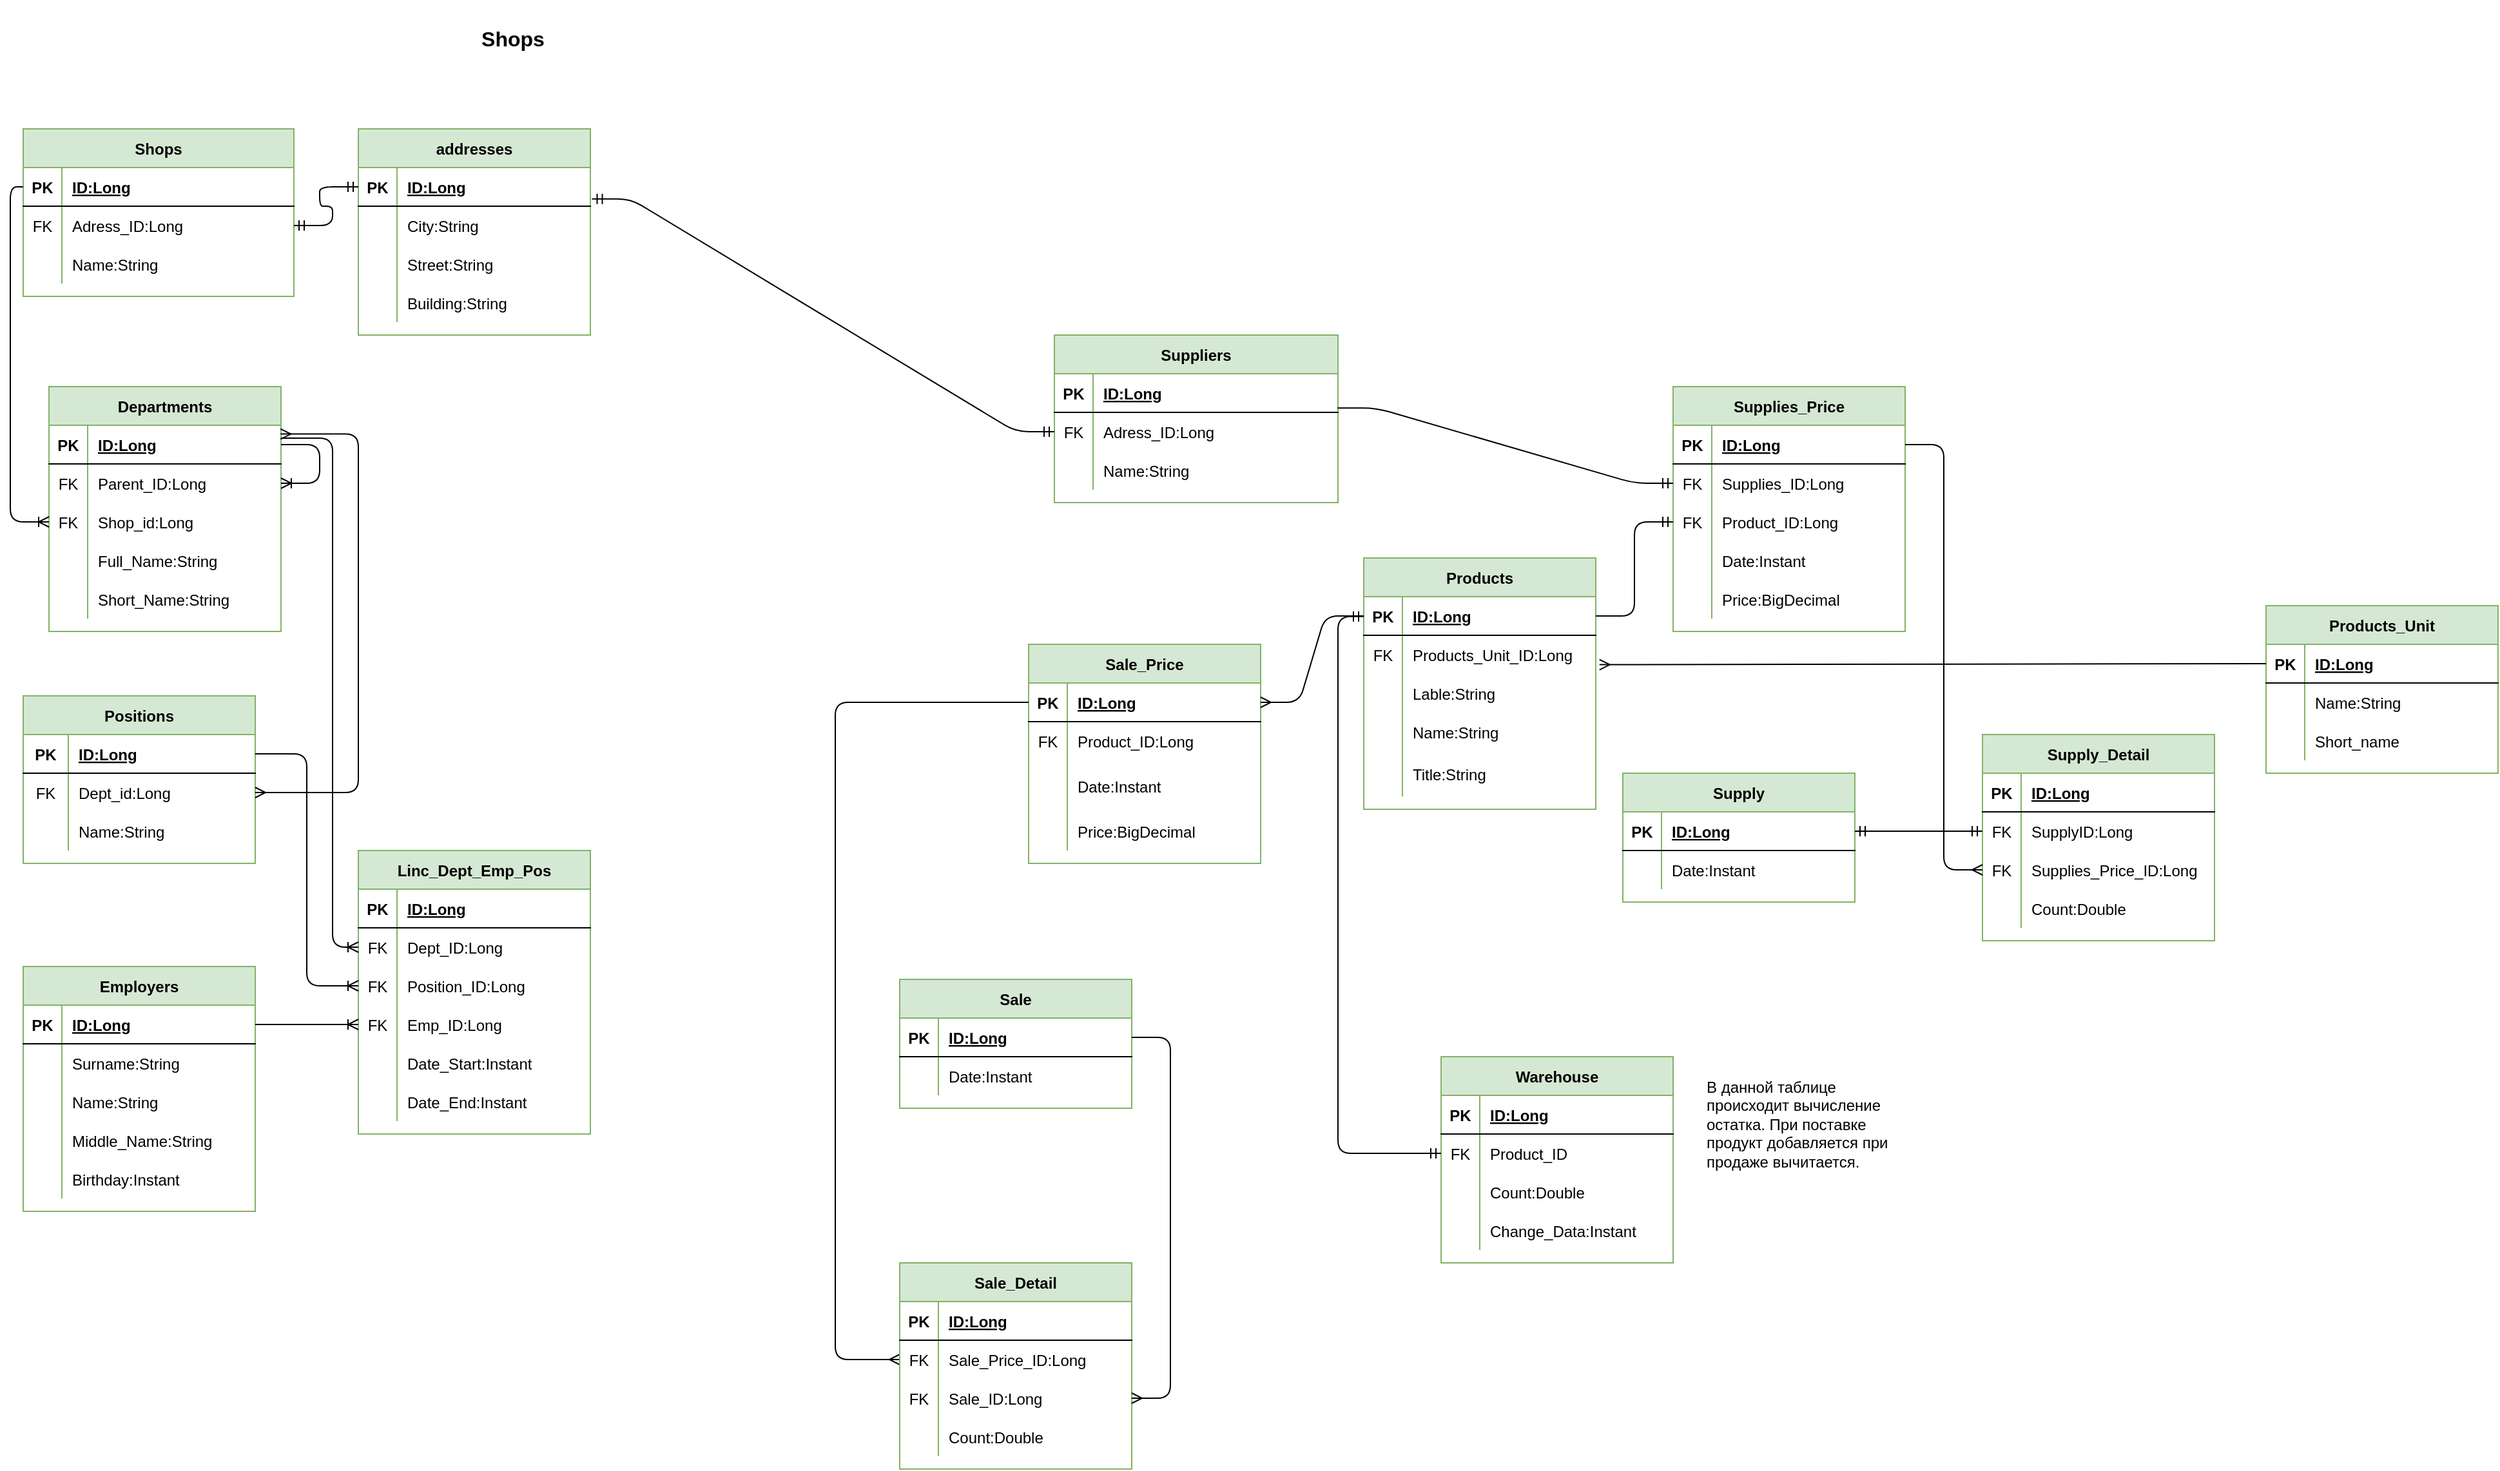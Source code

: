 <mxfile version="14.6.13" type="device"><diagram id="8XakAn9_JBlKh86B-bzz" name="Page-1"><mxGraphModel dx="1730" dy="818" grid="1" gridSize="10" guides="1" tooltips="1" connect="1" arrows="1" fold="1" page="1" pageScale="1" pageWidth="827" pageHeight="1169" math="0" shadow="0"><root><mxCell id="0"/><mxCell id="1" parent="0"/><mxCell id="QrG-SIgIeR8M8-Lf40Zr-1" value="Shops" style="text;html=1;strokeColor=none;fillColor=none;align=center;verticalAlign=middle;whiteSpace=wrap;rounded=0;fontStyle=1;fontSize=16;" parent="1" vertex="1"><mxGeometry x="360" y="20" width="120" height="60" as="geometry"/></mxCell><mxCell id="QrG-SIgIeR8M8-Lf40Zr-2" value="addresses" style="shape=table;startSize=30;container=1;collapsible=1;childLayout=tableLayout;fixedRows=1;rowLines=0;fontStyle=1;align=center;resizeLast=1;fontSize=12;fillColor=#d5e8d4;strokeColor=#82b366;" parent="1" vertex="1"><mxGeometry x="300" y="120" width="180" height="160" as="geometry"/></mxCell><mxCell id="QrG-SIgIeR8M8-Lf40Zr-3" value="" style="shape=partialRectangle;collapsible=0;dropTarget=0;pointerEvents=0;fillColor=none;top=0;left=0;bottom=1;right=0;points=[[0,0.5],[1,0.5]];portConstraint=eastwest;" parent="QrG-SIgIeR8M8-Lf40Zr-2" vertex="1"><mxGeometry y="30" width="180" height="30" as="geometry"/></mxCell><mxCell id="QrG-SIgIeR8M8-Lf40Zr-4" value="PK" style="shape=partialRectangle;connectable=0;fillColor=none;top=0;left=0;bottom=0;right=0;fontStyle=1;overflow=hidden;" parent="QrG-SIgIeR8M8-Lf40Zr-3" vertex="1"><mxGeometry width="30" height="30" as="geometry"/></mxCell><mxCell id="QrG-SIgIeR8M8-Lf40Zr-5" value="ID:Long" style="shape=partialRectangle;connectable=0;fillColor=none;top=0;left=0;bottom=0;right=0;align=left;spacingLeft=6;fontStyle=5;overflow=hidden;" parent="QrG-SIgIeR8M8-Lf40Zr-3" vertex="1"><mxGeometry x="30" width="150" height="30" as="geometry"/></mxCell><mxCell id="QrG-SIgIeR8M8-Lf40Zr-6" value="" style="shape=partialRectangle;collapsible=0;dropTarget=0;pointerEvents=0;fillColor=none;top=0;left=0;bottom=0;right=0;points=[[0,0.5],[1,0.5]];portConstraint=eastwest;" parent="QrG-SIgIeR8M8-Lf40Zr-2" vertex="1"><mxGeometry y="60" width="180" height="30" as="geometry"/></mxCell><mxCell id="QrG-SIgIeR8M8-Lf40Zr-7" value="" style="shape=partialRectangle;connectable=0;fillColor=none;top=0;left=0;bottom=0;right=0;editable=1;overflow=hidden;" parent="QrG-SIgIeR8M8-Lf40Zr-6" vertex="1"><mxGeometry width="30" height="30" as="geometry"/></mxCell><mxCell id="QrG-SIgIeR8M8-Lf40Zr-8" value="City:String" style="shape=partialRectangle;connectable=0;fillColor=none;top=0;left=0;bottom=0;right=0;align=left;spacingLeft=6;overflow=hidden;" parent="QrG-SIgIeR8M8-Lf40Zr-6" vertex="1"><mxGeometry x="30" width="150" height="30" as="geometry"/></mxCell><mxCell id="QrG-SIgIeR8M8-Lf40Zr-9" value="" style="shape=partialRectangle;collapsible=0;dropTarget=0;pointerEvents=0;fillColor=none;top=0;left=0;bottom=0;right=0;points=[[0,0.5],[1,0.5]];portConstraint=eastwest;" parent="QrG-SIgIeR8M8-Lf40Zr-2" vertex="1"><mxGeometry y="90" width="180" height="30" as="geometry"/></mxCell><mxCell id="QrG-SIgIeR8M8-Lf40Zr-10" value="" style="shape=partialRectangle;connectable=0;fillColor=none;top=0;left=0;bottom=0;right=0;editable=1;overflow=hidden;" parent="QrG-SIgIeR8M8-Lf40Zr-9" vertex="1"><mxGeometry width="30" height="30" as="geometry"/></mxCell><mxCell id="QrG-SIgIeR8M8-Lf40Zr-11" value="Street:String" style="shape=partialRectangle;connectable=0;fillColor=none;top=0;left=0;bottom=0;right=0;align=left;spacingLeft=6;overflow=hidden;" parent="QrG-SIgIeR8M8-Lf40Zr-9" vertex="1"><mxGeometry x="30" width="150" height="30" as="geometry"/></mxCell><mxCell id="QrG-SIgIeR8M8-Lf40Zr-12" value="" style="shape=partialRectangle;collapsible=0;dropTarget=0;pointerEvents=0;fillColor=none;top=0;left=0;bottom=0;right=0;points=[[0,0.5],[1,0.5]];portConstraint=eastwest;" parent="QrG-SIgIeR8M8-Lf40Zr-2" vertex="1"><mxGeometry y="120" width="180" height="30" as="geometry"/></mxCell><mxCell id="QrG-SIgIeR8M8-Lf40Zr-13" value="" style="shape=partialRectangle;connectable=0;fillColor=none;top=0;left=0;bottom=0;right=0;editable=1;overflow=hidden;" parent="QrG-SIgIeR8M8-Lf40Zr-12" vertex="1"><mxGeometry width="30" height="30" as="geometry"/></mxCell><mxCell id="QrG-SIgIeR8M8-Lf40Zr-14" value="Building:String" style="shape=partialRectangle;connectable=0;fillColor=none;top=0;left=0;bottom=0;right=0;align=left;spacingLeft=6;overflow=hidden;" parent="QrG-SIgIeR8M8-Lf40Zr-12" vertex="1"><mxGeometry x="30" width="150" height="30" as="geometry"/></mxCell><mxCell id="QrG-SIgIeR8M8-Lf40Zr-15" value="Shops" style="shape=table;startSize=30;container=1;collapsible=1;childLayout=tableLayout;fixedRows=1;rowLines=0;fontStyle=1;align=center;resizeLast=1;fontSize=12;fillColor=#d5e8d4;strokeColor=#82b366;" parent="1" vertex="1"><mxGeometry x="40" y="120" width="210" height="130" as="geometry"/></mxCell><mxCell id="QrG-SIgIeR8M8-Lf40Zr-16" value="" style="shape=partialRectangle;collapsible=0;dropTarget=0;pointerEvents=0;fillColor=none;top=0;left=0;bottom=1;right=0;points=[[0,0.5],[1,0.5]];portConstraint=eastwest;" parent="QrG-SIgIeR8M8-Lf40Zr-15" vertex="1"><mxGeometry y="30" width="210" height="30" as="geometry"/></mxCell><mxCell id="QrG-SIgIeR8M8-Lf40Zr-17" value="PK" style="shape=partialRectangle;connectable=0;fillColor=none;top=0;left=0;bottom=0;right=0;fontStyle=1;overflow=hidden;" parent="QrG-SIgIeR8M8-Lf40Zr-16" vertex="1"><mxGeometry width="30" height="30" as="geometry"/></mxCell><mxCell id="QrG-SIgIeR8M8-Lf40Zr-18" value="ID:Long" style="shape=partialRectangle;connectable=0;fillColor=none;top=0;left=0;bottom=0;right=0;align=left;spacingLeft=6;fontStyle=5;overflow=hidden;" parent="QrG-SIgIeR8M8-Lf40Zr-16" vertex="1"><mxGeometry x="30" width="180" height="30" as="geometry"/></mxCell><mxCell id="QrG-SIgIeR8M8-Lf40Zr-29" value="" style="shape=partialRectangle;collapsible=0;dropTarget=0;pointerEvents=0;fillColor=none;top=0;left=0;bottom=0;right=0;points=[[0,0.5],[1,0.5]];portConstraint=eastwest;fontSize=12;" parent="QrG-SIgIeR8M8-Lf40Zr-15" vertex="1"><mxGeometry y="60" width="210" height="30" as="geometry"/></mxCell><mxCell id="QrG-SIgIeR8M8-Lf40Zr-30" value="FK" style="shape=partialRectangle;connectable=0;fillColor=none;top=0;left=0;bottom=0;right=0;fontStyle=0;overflow=hidden;" parent="QrG-SIgIeR8M8-Lf40Zr-29" vertex="1"><mxGeometry width="30" height="30" as="geometry"/></mxCell><mxCell id="QrG-SIgIeR8M8-Lf40Zr-31" value="Adress_ID:Long" style="shape=partialRectangle;connectable=0;fillColor=none;top=0;left=0;bottom=0;right=0;align=left;spacingLeft=6;fontStyle=0;overflow=hidden;" parent="QrG-SIgIeR8M8-Lf40Zr-29" vertex="1"><mxGeometry x="30" width="180" height="30" as="geometry"/></mxCell><mxCell id="QrG-SIgIeR8M8-Lf40Zr-19" value="" style="shape=partialRectangle;collapsible=0;dropTarget=0;pointerEvents=0;fillColor=none;top=0;left=0;bottom=0;right=0;points=[[0,0.5],[1,0.5]];portConstraint=eastwest;" parent="QrG-SIgIeR8M8-Lf40Zr-15" vertex="1"><mxGeometry y="90" width="210" height="30" as="geometry"/></mxCell><mxCell id="QrG-SIgIeR8M8-Lf40Zr-20" value="" style="shape=partialRectangle;connectable=0;fillColor=none;top=0;left=0;bottom=0;right=0;editable=1;overflow=hidden;" parent="QrG-SIgIeR8M8-Lf40Zr-19" vertex="1"><mxGeometry width="30" height="30" as="geometry"/></mxCell><mxCell id="QrG-SIgIeR8M8-Lf40Zr-21" value="Name:String" style="shape=partialRectangle;connectable=0;fillColor=none;top=0;left=0;bottom=0;right=0;align=left;spacingLeft=6;overflow=hidden;" parent="QrG-SIgIeR8M8-Lf40Zr-19" vertex="1"><mxGeometry x="30" width="180" height="30" as="geometry"/></mxCell><mxCell id="QrG-SIgIeR8M8-Lf40Zr-80" value="" style="edgeStyle=entityRelationEdgeStyle;fontSize=12;html=1;endArrow=ERmandOne;startArrow=ERmandOne;entryX=0;entryY=0.5;entryDx=0;entryDy=0;exitX=1;exitY=0.5;exitDx=0;exitDy=0;" parent="1" source="QrG-SIgIeR8M8-Lf40Zr-29" target="QrG-SIgIeR8M8-Lf40Zr-3" edge="1"><mxGeometry width="100" height="100" relative="1" as="geometry"><mxPoint x="80" y="240" as="sourcePoint"/><mxPoint x="180" y="140" as="targetPoint"/></mxGeometry></mxCell><mxCell id="QrG-SIgIeR8M8-Lf40Zr-81" value="Departments" style="shape=table;startSize=30;container=1;collapsible=1;childLayout=tableLayout;fixedRows=1;rowLines=0;fontStyle=1;align=center;resizeLast=1;fontSize=12;fillColor=#d5e8d4;strokeColor=#82b366;" parent="1" vertex="1"><mxGeometry x="60" y="320" width="180" height="190" as="geometry"/></mxCell><mxCell id="QrG-SIgIeR8M8-Lf40Zr-82" value="" style="shape=partialRectangle;collapsible=0;dropTarget=0;pointerEvents=0;fillColor=none;top=0;left=0;bottom=1;right=0;points=[[0,0.5],[1,0.5]];portConstraint=eastwest;" parent="QrG-SIgIeR8M8-Lf40Zr-81" vertex="1"><mxGeometry y="30" width="180" height="30" as="geometry"/></mxCell><mxCell id="QrG-SIgIeR8M8-Lf40Zr-83" value="PK" style="shape=partialRectangle;connectable=0;fillColor=none;top=0;left=0;bottom=0;right=0;fontStyle=1;overflow=hidden;" parent="QrG-SIgIeR8M8-Lf40Zr-82" vertex="1"><mxGeometry width="30" height="30" as="geometry"/></mxCell><mxCell id="QrG-SIgIeR8M8-Lf40Zr-84" value="ID:Long" style="shape=partialRectangle;connectable=0;fillColor=none;top=0;left=0;bottom=0;right=0;align=left;spacingLeft=6;fontStyle=5;overflow=hidden;" parent="QrG-SIgIeR8M8-Lf40Zr-82" vertex="1"><mxGeometry x="30" width="150" height="30" as="geometry"/></mxCell><mxCell id="QrG-SIgIeR8M8-Lf40Zr-98" value="" style="shape=partialRectangle;collapsible=0;dropTarget=0;pointerEvents=0;fillColor=none;top=0;left=0;bottom=0;right=0;points=[[0,0.5],[1,0.5]];portConstraint=eastwest;fontSize=12;" parent="QrG-SIgIeR8M8-Lf40Zr-81" vertex="1"><mxGeometry y="60" width="180" height="30" as="geometry"/></mxCell><mxCell id="QrG-SIgIeR8M8-Lf40Zr-99" value="FK" style="shape=partialRectangle;connectable=0;fillColor=none;top=0;left=0;bottom=0;right=0;fontStyle=0;overflow=hidden;" parent="QrG-SIgIeR8M8-Lf40Zr-98" vertex="1"><mxGeometry width="30" height="30" as="geometry"/></mxCell><mxCell id="QrG-SIgIeR8M8-Lf40Zr-100" value="Parent_ID:Long" style="shape=partialRectangle;connectable=0;fillColor=none;top=0;left=0;bottom=0;right=0;align=left;spacingLeft=6;fontStyle=0;overflow=hidden;" parent="QrG-SIgIeR8M8-Lf40Zr-98" vertex="1"><mxGeometry x="30" width="150" height="30" as="geometry"/></mxCell><mxCell id="QrG-SIgIeR8M8-Lf40Zr-105" value="" style="shape=partialRectangle;collapsible=0;dropTarget=0;pointerEvents=0;fillColor=none;top=0;left=0;bottom=0;right=0;points=[[0,0.5],[1,0.5]];portConstraint=eastwest;fontSize=12;" parent="QrG-SIgIeR8M8-Lf40Zr-81" vertex="1"><mxGeometry y="90" width="180" height="30" as="geometry"/></mxCell><mxCell id="QrG-SIgIeR8M8-Lf40Zr-106" value="FK" style="shape=partialRectangle;connectable=0;fillColor=none;top=0;left=0;bottom=0;right=0;fontStyle=0;overflow=hidden;" parent="QrG-SIgIeR8M8-Lf40Zr-105" vertex="1"><mxGeometry width="30" height="30" as="geometry"/></mxCell><mxCell id="QrG-SIgIeR8M8-Lf40Zr-107" value="Shop_id:Long" style="shape=partialRectangle;connectable=0;fillColor=none;top=0;left=0;bottom=0;right=0;align=left;spacingLeft=6;fontStyle=0;overflow=hidden;" parent="QrG-SIgIeR8M8-Lf40Zr-105" vertex="1"><mxGeometry x="30" width="150" height="30" as="geometry"/></mxCell><mxCell id="QrG-SIgIeR8M8-Lf40Zr-85" value="" style="shape=partialRectangle;collapsible=0;dropTarget=0;pointerEvents=0;fillColor=none;top=0;left=0;bottom=0;right=0;points=[[0,0.5],[1,0.5]];portConstraint=eastwest;" parent="QrG-SIgIeR8M8-Lf40Zr-81" vertex="1"><mxGeometry y="120" width="180" height="30" as="geometry"/></mxCell><mxCell id="QrG-SIgIeR8M8-Lf40Zr-86" value="" style="shape=partialRectangle;connectable=0;fillColor=none;top=0;left=0;bottom=0;right=0;editable=1;overflow=hidden;" parent="QrG-SIgIeR8M8-Lf40Zr-85" vertex="1"><mxGeometry width="30" height="30" as="geometry"/></mxCell><mxCell id="QrG-SIgIeR8M8-Lf40Zr-87" value="Full_Name:String" style="shape=partialRectangle;connectable=0;fillColor=none;top=0;left=0;bottom=0;right=0;align=left;spacingLeft=6;overflow=hidden;" parent="QrG-SIgIeR8M8-Lf40Zr-85" vertex="1"><mxGeometry x="30" width="150" height="30" as="geometry"/></mxCell><mxCell id="QrG-SIgIeR8M8-Lf40Zr-88" value="" style="shape=partialRectangle;collapsible=0;dropTarget=0;pointerEvents=0;fillColor=none;top=0;left=0;bottom=0;right=0;points=[[0,0.5],[1,0.5]];portConstraint=eastwest;" parent="QrG-SIgIeR8M8-Lf40Zr-81" vertex="1"><mxGeometry y="150" width="180" height="30" as="geometry"/></mxCell><mxCell id="QrG-SIgIeR8M8-Lf40Zr-89" value="" style="shape=partialRectangle;connectable=0;fillColor=none;top=0;left=0;bottom=0;right=0;editable=1;overflow=hidden;" parent="QrG-SIgIeR8M8-Lf40Zr-88" vertex="1"><mxGeometry width="30" height="30" as="geometry"/></mxCell><mxCell id="QrG-SIgIeR8M8-Lf40Zr-90" value="Short_Name:String" style="shape=partialRectangle;connectable=0;fillColor=none;top=0;left=0;bottom=0;right=0;align=left;spacingLeft=6;overflow=hidden;" parent="QrG-SIgIeR8M8-Lf40Zr-88" vertex="1"><mxGeometry x="30" width="150" height="30" as="geometry"/></mxCell><mxCell id="QrG-SIgIeR8M8-Lf40Zr-108" value="" style="edgeStyle=entityRelationEdgeStyle;fontSize=12;html=1;endArrow=ERoneToMany;exitX=1;exitY=0.5;exitDx=0;exitDy=0;entryX=1;entryY=0.5;entryDx=0;entryDy=0;" parent="QrG-SIgIeR8M8-Lf40Zr-81" source="QrG-SIgIeR8M8-Lf40Zr-82" target="QrG-SIgIeR8M8-Lf40Zr-98" edge="1"><mxGeometry width="100" height="100" relative="1" as="geometry"><mxPoint x="240" y="150" as="sourcePoint"/><mxPoint x="340" y="50" as="targetPoint"/></mxGeometry></mxCell><mxCell id="QrG-SIgIeR8M8-Lf40Zr-109" value="" style="edgeStyle=elbowEdgeStyle;fontSize=12;html=1;endArrow=ERoneToMany;entryX=0;entryY=0.5;entryDx=0;entryDy=0;exitX=0;exitY=0.5;exitDx=0;exitDy=0;" parent="1" source="QrG-SIgIeR8M8-Lf40Zr-16" target="QrG-SIgIeR8M8-Lf40Zr-105" edge="1"><mxGeometry width="100" height="100" relative="1" as="geometry"><mxPoint x="20" y="360" as="sourcePoint"/><mxPoint x="30" y="210" as="targetPoint"/><Array as="points"><mxPoint x="30" y="290"/></Array></mxGeometry></mxCell><mxCell id="QrG-SIgIeR8M8-Lf40Zr-282" value="Employers" style="shape=table;startSize=30;container=1;collapsible=1;childLayout=tableLayout;fixedRows=1;rowLines=0;fontStyle=1;align=center;resizeLast=1;fontSize=12;fillColor=#d5e8d4;strokeColor=#82b366;" parent="1" vertex="1"><mxGeometry x="40" y="770" width="180" height="190" as="geometry"/></mxCell><mxCell id="QrG-SIgIeR8M8-Lf40Zr-283" value="" style="shape=partialRectangle;collapsible=0;dropTarget=0;pointerEvents=0;fillColor=none;top=0;left=0;bottom=1;right=0;points=[[0,0.5],[1,0.5]];portConstraint=eastwest;" parent="QrG-SIgIeR8M8-Lf40Zr-282" vertex="1"><mxGeometry y="30" width="180" height="30" as="geometry"/></mxCell><mxCell id="QrG-SIgIeR8M8-Lf40Zr-284" value="PK" style="shape=partialRectangle;connectable=0;fillColor=none;top=0;left=0;bottom=0;right=0;fontStyle=1;overflow=hidden;" parent="QrG-SIgIeR8M8-Lf40Zr-283" vertex="1"><mxGeometry width="30" height="30" as="geometry"/></mxCell><mxCell id="QrG-SIgIeR8M8-Lf40Zr-285" value="ID:Long" style="shape=partialRectangle;connectable=0;fillColor=none;top=0;left=0;bottom=0;right=0;align=left;spacingLeft=6;fontStyle=5;overflow=hidden;" parent="QrG-SIgIeR8M8-Lf40Zr-283" vertex="1"><mxGeometry x="30" width="150" height="30" as="geometry"/></mxCell><mxCell id="QrG-SIgIeR8M8-Lf40Zr-286" value="" style="shape=partialRectangle;collapsible=0;dropTarget=0;pointerEvents=0;fillColor=none;top=0;left=0;bottom=0;right=0;points=[[0,0.5],[1,0.5]];portConstraint=eastwest;" parent="QrG-SIgIeR8M8-Lf40Zr-282" vertex="1"><mxGeometry y="60" width="180" height="30" as="geometry"/></mxCell><mxCell id="QrG-SIgIeR8M8-Lf40Zr-287" value="" style="shape=partialRectangle;connectable=0;fillColor=none;top=0;left=0;bottom=0;right=0;editable=1;overflow=hidden;" parent="QrG-SIgIeR8M8-Lf40Zr-286" vertex="1"><mxGeometry width="30" height="30" as="geometry"/></mxCell><mxCell id="QrG-SIgIeR8M8-Lf40Zr-288" value="Surname:String" style="shape=partialRectangle;connectable=0;fillColor=none;top=0;left=0;bottom=0;right=0;align=left;spacingLeft=6;overflow=hidden;" parent="QrG-SIgIeR8M8-Lf40Zr-286" vertex="1"><mxGeometry x="30" width="150" height="30" as="geometry"/></mxCell><mxCell id="QrG-SIgIeR8M8-Lf40Zr-289" value="" style="shape=partialRectangle;collapsible=0;dropTarget=0;pointerEvents=0;fillColor=none;top=0;left=0;bottom=0;right=0;points=[[0,0.5],[1,0.5]];portConstraint=eastwest;" parent="QrG-SIgIeR8M8-Lf40Zr-282" vertex="1"><mxGeometry y="90" width="180" height="30" as="geometry"/></mxCell><mxCell id="QrG-SIgIeR8M8-Lf40Zr-290" value="" style="shape=partialRectangle;connectable=0;fillColor=none;top=0;left=0;bottom=0;right=0;editable=1;overflow=hidden;" parent="QrG-SIgIeR8M8-Lf40Zr-289" vertex="1"><mxGeometry width="30" height="30" as="geometry"/></mxCell><mxCell id="QrG-SIgIeR8M8-Lf40Zr-291" value="Name:String" style="shape=partialRectangle;connectable=0;fillColor=none;top=0;left=0;bottom=0;right=0;align=left;spacingLeft=6;overflow=hidden;" parent="QrG-SIgIeR8M8-Lf40Zr-289" vertex="1"><mxGeometry x="30" width="150" height="30" as="geometry"/></mxCell><mxCell id="QrG-SIgIeR8M8-Lf40Zr-292" value="" style="shape=partialRectangle;collapsible=0;dropTarget=0;pointerEvents=0;fillColor=none;top=0;left=0;bottom=0;right=0;points=[[0,0.5],[1,0.5]];portConstraint=eastwest;" parent="QrG-SIgIeR8M8-Lf40Zr-282" vertex="1"><mxGeometry y="120" width="180" height="30" as="geometry"/></mxCell><mxCell id="QrG-SIgIeR8M8-Lf40Zr-293" value="" style="shape=partialRectangle;connectable=0;fillColor=none;top=0;left=0;bottom=0;right=0;editable=1;overflow=hidden;" parent="QrG-SIgIeR8M8-Lf40Zr-292" vertex="1"><mxGeometry width="30" height="30" as="geometry"/></mxCell><mxCell id="QrG-SIgIeR8M8-Lf40Zr-294" value="Middle_Name:String" style="shape=partialRectangle;connectable=0;fillColor=none;top=0;left=0;bottom=0;right=0;align=left;spacingLeft=6;overflow=hidden;" parent="QrG-SIgIeR8M8-Lf40Zr-292" vertex="1"><mxGeometry x="30" width="150" height="30" as="geometry"/></mxCell><mxCell id="QrG-SIgIeR8M8-Lf40Zr-317" value="" style="shape=partialRectangle;collapsible=0;dropTarget=0;pointerEvents=0;fillColor=none;top=0;left=0;bottom=0;right=0;points=[[0,0.5],[1,0.5]];portConstraint=eastwest;fontSize=12;" parent="QrG-SIgIeR8M8-Lf40Zr-282" vertex="1"><mxGeometry y="150" width="180" height="30" as="geometry"/></mxCell><mxCell id="QrG-SIgIeR8M8-Lf40Zr-318" value="" style="shape=partialRectangle;connectable=0;fillColor=none;top=0;left=0;bottom=0;right=0;editable=1;overflow=hidden;" parent="QrG-SIgIeR8M8-Lf40Zr-317" vertex="1"><mxGeometry width="30" height="30" as="geometry"/></mxCell><mxCell id="QrG-SIgIeR8M8-Lf40Zr-319" value="Birthday:Instant" style="shape=partialRectangle;connectable=0;fillColor=none;top=0;left=0;bottom=0;right=0;align=left;spacingLeft=6;overflow=hidden;" parent="QrG-SIgIeR8M8-Lf40Zr-317" vertex="1"><mxGeometry x="30" width="150" height="30" as="geometry"/></mxCell><mxCell id="QrG-SIgIeR8M8-Lf40Zr-295" value="Positions" style="shape=table;startSize=30;container=1;collapsible=1;childLayout=tableLayout;fixedRows=1;rowLines=0;fontStyle=1;align=center;resizeLast=1;fontSize=12;fillColor=#d5e8d4;strokeColor=#82b366;" parent="1" vertex="1"><mxGeometry x="40" y="560" width="180" height="130" as="geometry"/></mxCell><mxCell id="QrG-SIgIeR8M8-Lf40Zr-296" value="" style="shape=partialRectangle;collapsible=0;dropTarget=0;pointerEvents=0;fillColor=none;top=0;left=0;bottom=1;right=0;points=[[0,0.5],[1,0.5]];portConstraint=eastwest;" parent="QrG-SIgIeR8M8-Lf40Zr-295" vertex="1"><mxGeometry y="30" width="180" height="30" as="geometry"/></mxCell><mxCell id="QrG-SIgIeR8M8-Lf40Zr-297" value="PK" style="shape=partialRectangle;connectable=0;fillColor=none;top=0;left=0;bottom=0;right=0;fontStyle=1;overflow=hidden;" parent="QrG-SIgIeR8M8-Lf40Zr-296" vertex="1"><mxGeometry width="35" height="30" as="geometry"/></mxCell><mxCell id="QrG-SIgIeR8M8-Lf40Zr-298" value="ID:Long" style="shape=partialRectangle;connectable=0;fillColor=none;top=0;left=0;bottom=0;right=0;align=left;spacingLeft=6;fontStyle=5;overflow=hidden;" parent="QrG-SIgIeR8M8-Lf40Zr-296" vertex="1"><mxGeometry x="35" width="145" height="30" as="geometry"/></mxCell><mxCell id="QrG-SIgIeR8M8-Lf40Zr-308" value="" style="shape=partialRectangle;collapsible=0;dropTarget=0;pointerEvents=0;fillColor=none;top=0;left=0;bottom=0;right=0;points=[[0,0.5],[1,0.5]];portConstraint=eastwest;fontSize=12;" parent="QrG-SIgIeR8M8-Lf40Zr-295" vertex="1"><mxGeometry y="60" width="180" height="30" as="geometry"/></mxCell><mxCell id="QrG-SIgIeR8M8-Lf40Zr-309" value="FK" style="shape=partialRectangle;connectable=0;fillColor=none;top=0;left=0;bottom=0;right=0;fontStyle=0;overflow=hidden;" parent="QrG-SIgIeR8M8-Lf40Zr-308" vertex="1"><mxGeometry width="35" height="30" as="geometry"/></mxCell><mxCell id="QrG-SIgIeR8M8-Lf40Zr-310" value="Dept_id:Long" style="shape=partialRectangle;connectable=0;fillColor=none;top=0;left=0;bottom=0;right=0;align=left;spacingLeft=6;fontStyle=0;overflow=hidden;" parent="QrG-SIgIeR8M8-Lf40Zr-308" vertex="1"><mxGeometry x="35" width="145" height="30" as="geometry"/></mxCell><mxCell id="QrG-SIgIeR8M8-Lf40Zr-299" value="" style="shape=partialRectangle;collapsible=0;dropTarget=0;pointerEvents=0;fillColor=none;top=0;left=0;bottom=0;right=0;points=[[0,0.5],[1,0.5]];portConstraint=eastwest;" parent="QrG-SIgIeR8M8-Lf40Zr-295" vertex="1"><mxGeometry y="90" width="180" height="30" as="geometry"/></mxCell><mxCell id="QrG-SIgIeR8M8-Lf40Zr-300" value="" style="shape=partialRectangle;connectable=0;fillColor=none;top=0;left=0;bottom=0;right=0;editable=1;overflow=hidden;" parent="QrG-SIgIeR8M8-Lf40Zr-299" vertex="1"><mxGeometry width="35" height="30" as="geometry"/></mxCell><mxCell id="QrG-SIgIeR8M8-Lf40Zr-301" value="Name:String" style="shape=partialRectangle;connectable=0;fillColor=none;top=0;left=0;bottom=0;right=0;align=left;spacingLeft=6;overflow=hidden;" parent="QrG-SIgIeR8M8-Lf40Zr-299" vertex="1"><mxGeometry x="35" width="145" height="30" as="geometry"/></mxCell><mxCell id="QrG-SIgIeR8M8-Lf40Zr-320" value="" style="edgeStyle=elbowEdgeStyle;fontSize=12;html=1;endArrow=ERmany;startArrow=ERmany;exitX=1;exitY=0.5;exitDx=0;exitDy=0;entryX=0.998;entryY=0.227;entryDx=0;entryDy=0;entryPerimeter=0;" parent="1" source="QrG-SIgIeR8M8-Lf40Zr-308" target="QrG-SIgIeR8M8-Lf40Zr-82" edge="1"><mxGeometry width="100" height="100" relative="1" as="geometry"><mxPoint x="370" y="500" as="sourcePoint"/><mxPoint x="470" y="400" as="targetPoint"/><Array as="points"><mxPoint x="300" y="470"/></Array></mxGeometry></mxCell><mxCell id="QrG-SIgIeR8M8-Lf40Zr-322" value="Linc_Dept_Emp_Pos" style="shape=table;startSize=30;container=1;collapsible=1;childLayout=tableLayout;fixedRows=1;rowLines=0;fontStyle=1;align=center;resizeLast=1;fontSize=12;fillColor=#d5e8d4;strokeColor=#82b366;" parent="1" vertex="1"><mxGeometry x="300" y="680" width="180" height="220" as="geometry"/></mxCell><mxCell id="QrG-SIgIeR8M8-Lf40Zr-323" value="" style="shape=partialRectangle;collapsible=0;dropTarget=0;pointerEvents=0;fillColor=none;top=0;left=0;bottom=1;right=0;points=[[0,0.5],[1,0.5]];portConstraint=eastwest;" parent="QrG-SIgIeR8M8-Lf40Zr-322" vertex="1"><mxGeometry y="30" width="180" height="30" as="geometry"/></mxCell><mxCell id="QrG-SIgIeR8M8-Lf40Zr-324" value="PK" style="shape=partialRectangle;connectable=0;fillColor=none;top=0;left=0;bottom=0;right=0;fontStyle=1;overflow=hidden;" parent="QrG-SIgIeR8M8-Lf40Zr-323" vertex="1"><mxGeometry width="30" height="30" as="geometry"/></mxCell><mxCell id="QrG-SIgIeR8M8-Lf40Zr-325" value="ID:Long" style="shape=partialRectangle;connectable=0;fillColor=none;top=0;left=0;bottom=0;right=0;align=left;spacingLeft=6;fontStyle=5;overflow=hidden;" parent="QrG-SIgIeR8M8-Lf40Zr-323" vertex="1"><mxGeometry x="30" width="150" height="30" as="geometry"/></mxCell><mxCell id="QrG-SIgIeR8M8-Lf40Zr-335" value="" style="shape=partialRectangle;collapsible=0;dropTarget=0;pointerEvents=0;fillColor=none;top=0;left=0;bottom=0;right=0;points=[[0,0.5],[1,0.5]];portConstraint=eastwest;fontSize=12;" parent="QrG-SIgIeR8M8-Lf40Zr-322" vertex="1"><mxGeometry y="60" width="180" height="30" as="geometry"/></mxCell><mxCell id="QrG-SIgIeR8M8-Lf40Zr-336" value="FK" style="shape=partialRectangle;connectable=0;fillColor=none;top=0;left=0;bottom=0;right=0;fontStyle=0;overflow=hidden;" parent="QrG-SIgIeR8M8-Lf40Zr-335" vertex="1"><mxGeometry width="30" height="30" as="geometry"/></mxCell><mxCell id="QrG-SIgIeR8M8-Lf40Zr-337" value="Dept_ID:Long" style="shape=partialRectangle;connectable=0;fillColor=none;top=0;left=0;bottom=0;right=0;align=left;spacingLeft=6;fontStyle=0;overflow=hidden;" parent="QrG-SIgIeR8M8-Lf40Zr-335" vertex="1"><mxGeometry x="30" width="150" height="30" as="geometry"/></mxCell><mxCell id="QrG-SIgIeR8M8-Lf40Zr-342" value="" style="shape=partialRectangle;collapsible=0;dropTarget=0;pointerEvents=0;fillColor=none;top=0;left=0;bottom=0;right=0;points=[[0,0.5],[1,0.5]];portConstraint=eastwest;fontSize=12;" parent="QrG-SIgIeR8M8-Lf40Zr-322" vertex="1"><mxGeometry y="90" width="180" height="30" as="geometry"/></mxCell><mxCell id="QrG-SIgIeR8M8-Lf40Zr-343" value="FK" style="shape=partialRectangle;connectable=0;fillColor=none;top=0;left=0;bottom=0;right=0;fontStyle=0;overflow=hidden;" parent="QrG-SIgIeR8M8-Lf40Zr-342" vertex="1"><mxGeometry width="30" height="30" as="geometry"/></mxCell><mxCell id="QrG-SIgIeR8M8-Lf40Zr-344" value="Position_ID:Long" style="shape=partialRectangle;connectable=0;fillColor=none;top=0;left=0;bottom=0;right=0;align=left;spacingLeft=6;fontStyle=0;overflow=hidden;" parent="QrG-SIgIeR8M8-Lf40Zr-342" vertex="1"><mxGeometry x="30" width="150" height="30" as="geometry"/></mxCell><mxCell id="QrG-SIgIeR8M8-Lf40Zr-345" value="" style="shape=partialRectangle;collapsible=0;dropTarget=0;pointerEvents=0;fillColor=none;top=0;left=0;bottom=0;right=0;points=[[0,0.5],[1,0.5]];portConstraint=eastwest;fontSize=12;" parent="QrG-SIgIeR8M8-Lf40Zr-322" vertex="1"><mxGeometry y="120" width="180" height="30" as="geometry"/></mxCell><mxCell id="QrG-SIgIeR8M8-Lf40Zr-346" value="FK" style="shape=partialRectangle;connectable=0;fillColor=none;top=0;left=0;bottom=0;right=0;fontStyle=0;overflow=hidden;" parent="QrG-SIgIeR8M8-Lf40Zr-345" vertex="1"><mxGeometry width="30" height="30" as="geometry"/></mxCell><mxCell id="QrG-SIgIeR8M8-Lf40Zr-347" value="Emp_ID:Long" style="shape=partialRectangle;connectable=0;fillColor=none;top=0;left=0;bottom=0;right=0;align=left;spacingLeft=6;fontStyle=0;overflow=hidden;" parent="QrG-SIgIeR8M8-Lf40Zr-345" vertex="1"><mxGeometry x="30" width="150" height="30" as="geometry"/></mxCell><mxCell id="QrG-SIgIeR8M8-Lf40Zr-326" value="" style="shape=partialRectangle;collapsible=0;dropTarget=0;pointerEvents=0;fillColor=none;top=0;left=0;bottom=0;right=0;points=[[0,0.5],[1,0.5]];portConstraint=eastwest;" parent="QrG-SIgIeR8M8-Lf40Zr-322" vertex="1"><mxGeometry y="150" width="180" height="30" as="geometry"/></mxCell><mxCell id="QrG-SIgIeR8M8-Lf40Zr-327" value="" style="shape=partialRectangle;connectable=0;fillColor=none;top=0;left=0;bottom=0;right=0;editable=1;overflow=hidden;" parent="QrG-SIgIeR8M8-Lf40Zr-326" vertex="1"><mxGeometry width="30" height="30" as="geometry"/></mxCell><mxCell id="QrG-SIgIeR8M8-Lf40Zr-328" value="Date_Start:Instant" style="shape=partialRectangle;connectable=0;fillColor=none;top=0;left=0;bottom=0;right=0;align=left;spacingLeft=6;overflow=hidden;" parent="QrG-SIgIeR8M8-Lf40Zr-326" vertex="1"><mxGeometry x="30" width="150" height="30" as="geometry"/></mxCell><mxCell id="QrG-SIgIeR8M8-Lf40Zr-329" value="" style="shape=partialRectangle;collapsible=0;dropTarget=0;pointerEvents=0;fillColor=none;top=0;left=0;bottom=0;right=0;points=[[0,0.5],[1,0.5]];portConstraint=eastwest;" parent="QrG-SIgIeR8M8-Lf40Zr-322" vertex="1"><mxGeometry y="180" width="180" height="30" as="geometry"/></mxCell><mxCell id="QrG-SIgIeR8M8-Lf40Zr-330" value="" style="shape=partialRectangle;connectable=0;fillColor=none;top=0;left=0;bottom=0;right=0;editable=1;overflow=hidden;" parent="QrG-SIgIeR8M8-Lf40Zr-329" vertex="1"><mxGeometry width="30" height="30" as="geometry"/></mxCell><mxCell id="QrG-SIgIeR8M8-Lf40Zr-331" value="Date_End:Instant" style="shape=partialRectangle;connectable=0;fillColor=none;top=0;left=0;bottom=0;right=0;align=left;spacingLeft=6;overflow=hidden;" parent="QrG-SIgIeR8M8-Lf40Zr-329" vertex="1"><mxGeometry x="30" width="150" height="30" as="geometry"/></mxCell><mxCell id="QrG-SIgIeR8M8-Lf40Zr-348" value="" style="edgeStyle=entityRelationEdgeStyle;fontSize=12;html=1;endArrow=ERoneToMany;entryX=0;entryY=0.5;entryDx=0;entryDy=0;exitX=1;exitY=0.5;exitDx=0;exitDy=0;" parent="1" source="QrG-SIgIeR8M8-Lf40Zr-283" target="QrG-SIgIeR8M8-Lf40Zr-345" edge="1"><mxGeometry width="100" height="100" relative="1" as="geometry"><mxPoint x="240" y="1030" as="sourcePoint"/><mxPoint x="340" y="930" as="targetPoint"/></mxGeometry></mxCell><mxCell id="QrG-SIgIeR8M8-Lf40Zr-349" value="" style="edgeStyle=elbowEdgeStyle;fontSize=12;html=1;endArrow=ERoneToMany;entryX=0;entryY=0.5;entryDx=0;entryDy=0;exitX=1;exitY=0.5;exitDx=0;exitDy=0;" parent="1" source="QrG-SIgIeR8M8-Lf40Zr-296" target="QrG-SIgIeR8M8-Lf40Zr-342" edge="1"><mxGeometry width="100" height="100" relative="1" as="geometry"><mxPoint x="230" y="775" as="sourcePoint"/><mxPoint x="350" y="825" as="targetPoint"/></mxGeometry></mxCell><mxCell id="QrG-SIgIeR8M8-Lf40Zr-350" value="" style="edgeStyle=elbowEdgeStyle;fontSize=12;html=1;endArrow=ERoneToMany;entryX=0;entryY=0.5;entryDx=0;entryDy=0;" parent="1" target="QrG-SIgIeR8M8-Lf40Zr-335" edge="1"><mxGeometry width="100" height="100" relative="1" as="geometry"><mxPoint x="240" y="360" as="sourcePoint"/><mxPoint x="570" y="620" as="targetPoint"/><Array as="points"><mxPoint x="280" y="560"/></Array></mxGeometry></mxCell><mxCell id="QrG-SIgIeR8M8-Lf40Zr-351" value="Suppliers" style="shape=table;startSize=30;container=1;collapsible=1;childLayout=tableLayout;fixedRows=1;rowLines=0;fontStyle=1;align=center;resizeLast=1;fontSize=12;fillColor=#d5e8d4;strokeColor=#82b366;" parent="1" vertex="1"><mxGeometry x="840" y="280" width="220" height="130" as="geometry"/></mxCell><mxCell id="QrG-SIgIeR8M8-Lf40Zr-352" value="" style="shape=partialRectangle;collapsible=0;dropTarget=0;pointerEvents=0;fillColor=none;top=0;left=0;bottom=1;right=0;points=[[0,0.5],[1,0.5]];portConstraint=eastwest;" parent="QrG-SIgIeR8M8-Lf40Zr-351" vertex="1"><mxGeometry y="30" width="220" height="30" as="geometry"/></mxCell><mxCell id="QrG-SIgIeR8M8-Lf40Zr-353" value="PK" style="shape=partialRectangle;connectable=0;fillColor=none;top=0;left=0;bottom=0;right=0;fontStyle=1;overflow=hidden;" parent="QrG-SIgIeR8M8-Lf40Zr-352" vertex="1"><mxGeometry width="30" height="30" as="geometry"/></mxCell><mxCell id="QrG-SIgIeR8M8-Lf40Zr-354" value="ID:Long" style="shape=partialRectangle;connectable=0;fillColor=none;top=0;left=0;bottom=0;right=0;align=left;spacingLeft=6;fontStyle=5;overflow=hidden;" parent="QrG-SIgIeR8M8-Lf40Zr-352" vertex="1"><mxGeometry x="30" width="190" height="30" as="geometry"/></mxCell><mxCell id="QrG-SIgIeR8M8-Lf40Zr-364" value="" style="shape=partialRectangle;collapsible=0;dropTarget=0;pointerEvents=0;fillColor=none;top=0;left=0;bottom=0;right=0;points=[[0,0.5],[1,0.5]];portConstraint=eastwest;fontSize=12;" parent="QrG-SIgIeR8M8-Lf40Zr-351" vertex="1"><mxGeometry y="60" width="220" height="30" as="geometry"/></mxCell><mxCell id="QrG-SIgIeR8M8-Lf40Zr-365" value="FK" style="shape=partialRectangle;connectable=0;fillColor=none;top=0;left=0;bottom=0;right=0;fontStyle=0;overflow=hidden;" parent="QrG-SIgIeR8M8-Lf40Zr-364" vertex="1"><mxGeometry width="30" height="30" as="geometry"/></mxCell><mxCell id="QrG-SIgIeR8M8-Lf40Zr-366" value="Adress_ID:Long" style="shape=partialRectangle;connectable=0;fillColor=none;top=0;left=0;bottom=0;right=0;align=left;spacingLeft=6;fontStyle=0;overflow=hidden;" parent="QrG-SIgIeR8M8-Lf40Zr-364" vertex="1"><mxGeometry x="30" width="190" height="30" as="geometry"/></mxCell><mxCell id="QrG-SIgIeR8M8-Lf40Zr-355" value="" style="shape=partialRectangle;collapsible=0;dropTarget=0;pointerEvents=0;fillColor=none;top=0;left=0;bottom=0;right=0;points=[[0,0.5],[1,0.5]];portConstraint=eastwest;" parent="QrG-SIgIeR8M8-Lf40Zr-351" vertex="1"><mxGeometry y="90" width="220" height="30" as="geometry"/></mxCell><mxCell id="QrG-SIgIeR8M8-Lf40Zr-356" value="" style="shape=partialRectangle;connectable=0;fillColor=none;top=0;left=0;bottom=0;right=0;editable=1;overflow=hidden;" parent="QrG-SIgIeR8M8-Lf40Zr-355" vertex="1"><mxGeometry width="30" height="30" as="geometry"/></mxCell><mxCell id="QrG-SIgIeR8M8-Lf40Zr-357" value="Name:String" style="shape=partialRectangle;connectable=0;fillColor=none;top=0;left=0;bottom=0;right=0;align=left;spacingLeft=6;overflow=hidden;" parent="QrG-SIgIeR8M8-Lf40Zr-355" vertex="1"><mxGeometry x="30" width="190" height="30" as="geometry"/></mxCell><mxCell id="QrG-SIgIeR8M8-Lf40Zr-370" value="" style="edgeStyle=entityRelationEdgeStyle;fontSize=12;html=1;endArrow=ERmandOne;startArrow=ERmandOne;entryX=1.007;entryY=0.813;entryDx=0;entryDy=0;exitX=0;exitY=0.5;exitDx=0;exitDy=0;entryPerimeter=0;" parent="1" source="QrG-SIgIeR8M8-Lf40Zr-364" target="QrG-SIgIeR8M8-Lf40Zr-3" edge="1"><mxGeometry width="100" height="100" relative="1" as="geometry"><mxPoint x="620" y="420" as="sourcePoint"/><mxPoint x="540" y="390" as="targetPoint"/></mxGeometry></mxCell><mxCell id="QrG-SIgIeR8M8-Lf40Zr-409" value="Products" style="shape=table;startSize=30;container=1;collapsible=1;childLayout=tableLayout;fixedRows=1;rowLines=0;fontStyle=1;align=center;resizeLast=1;fontSize=12;fillColor=#d5e8d4;strokeColor=#82b366;" parent="1" vertex="1"><mxGeometry x="1080" y="453" width="180" height="195" as="geometry"/></mxCell><mxCell id="QrG-SIgIeR8M8-Lf40Zr-410" value="" style="shape=partialRectangle;collapsible=0;dropTarget=0;pointerEvents=0;fillColor=none;top=0;left=0;bottom=1;right=0;points=[[0,0.5],[1,0.5]];portConstraint=eastwest;" parent="QrG-SIgIeR8M8-Lf40Zr-409" vertex="1"><mxGeometry y="30" width="180" height="30" as="geometry"/></mxCell><mxCell id="QrG-SIgIeR8M8-Lf40Zr-411" value="PK" style="shape=partialRectangle;connectable=0;fillColor=none;top=0;left=0;bottom=0;right=0;fontStyle=1;overflow=hidden;" parent="QrG-SIgIeR8M8-Lf40Zr-410" vertex="1"><mxGeometry width="30" height="30" as="geometry"/></mxCell><mxCell id="QrG-SIgIeR8M8-Lf40Zr-412" value="ID:Long" style="shape=partialRectangle;connectable=0;fillColor=none;top=0;left=0;bottom=0;right=0;align=left;spacingLeft=6;fontStyle=5;overflow=hidden;" parent="QrG-SIgIeR8M8-Lf40Zr-410" vertex="1"><mxGeometry x="30" width="150" height="30" as="geometry"/></mxCell><mxCell id="hsB1IZrGJjhPPcAuNVTo-14" value="" style="shape=partialRectangle;collapsible=0;dropTarget=0;pointerEvents=0;fillColor=none;top=0;left=0;bottom=0;right=0;points=[[0,0.5],[1,0.5]];portConstraint=eastwest;" parent="QrG-SIgIeR8M8-Lf40Zr-409" vertex="1"><mxGeometry y="60" width="180" height="30" as="geometry"/></mxCell><mxCell id="hsB1IZrGJjhPPcAuNVTo-15" value="FK" style="shape=partialRectangle;connectable=0;fillColor=none;top=0;left=0;bottom=0;right=0;fontStyle=0;overflow=hidden;" parent="hsB1IZrGJjhPPcAuNVTo-14" vertex="1"><mxGeometry width="30" height="30" as="geometry"/></mxCell><mxCell id="hsB1IZrGJjhPPcAuNVTo-16" value="Products_Unit_ID:Long" style="shape=partialRectangle;connectable=0;fillColor=none;top=0;left=0;bottom=0;right=0;align=left;spacingLeft=6;fontStyle=0;overflow=hidden;" parent="hsB1IZrGJjhPPcAuNVTo-14" vertex="1"><mxGeometry x="30" width="150" height="30" as="geometry"/></mxCell><mxCell id="QrG-SIgIeR8M8-Lf40Zr-413" value="" style="shape=partialRectangle;collapsible=0;dropTarget=0;pointerEvents=0;fillColor=none;top=0;left=0;bottom=0;right=0;points=[[0,0.5],[1,0.5]];portConstraint=eastwest;" parent="QrG-SIgIeR8M8-Lf40Zr-409" vertex="1"><mxGeometry y="90" width="180" height="30" as="geometry"/></mxCell><mxCell id="QrG-SIgIeR8M8-Lf40Zr-414" value="" style="shape=partialRectangle;connectable=0;fillColor=none;top=0;left=0;bottom=0;right=0;editable=1;overflow=hidden;" parent="QrG-SIgIeR8M8-Lf40Zr-413" vertex="1"><mxGeometry width="30" height="30" as="geometry"/></mxCell><mxCell id="QrG-SIgIeR8M8-Lf40Zr-415" value="Lable:String" style="shape=partialRectangle;connectable=0;fillColor=none;top=0;left=0;bottom=0;right=0;align=left;spacingLeft=6;overflow=hidden;" parent="QrG-SIgIeR8M8-Lf40Zr-413" vertex="1"><mxGeometry x="30" width="150" height="30" as="geometry"/></mxCell><mxCell id="QrG-SIgIeR8M8-Lf40Zr-416" value="" style="shape=partialRectangle;collapsible=0;dropTarget=0;pointerEvents=0;fillColor=none;top=0;left=0;bottom=0;right=0;points=[[0,0.5],[1,0.5]];portConstraint=eastwest;" parent="QrG-SIgIeR8M8-Lf40Zr-409" vertex="1"><mxGeometry y="120" width="180" height="30" as="geometry"/></mxCell><mxCell id="QrG-SIgIeR8M8-Lf40Zr-417" value="" style="shape=partialRectangle;connectable=0;fillColor=none;top=0;left=0;bottom=0;right=0;editable=1;overflow=hidden;" parent="QrG-SIgIeR8M8-Lf40Zr-416" vertex="1"><mxGeometry width="30" height="30" as="geometry"/></mxCell><mxCell id="QrG-SIgIeR8M8-Lf40Zr-418" value="Name:String" style="shape=partialRectangle;connectable=0;fillColor=none;top=0;left=0;bottom=0;right=0;align=left;spacingLeft=6;overflow=hidden;" parent="QrG-SIgIeR8M8-Lf40Zr-416" vertex="1"><mxGeometry x="30" width="150" height="30" as="geometry"/></mxCell><mxCell id="QrG-SIgIeR8M8-Lf40Zr-419" value="" style="shape=partialRectangle;collapsible=0;dropTarget=0;pointerEvents=0;fillColor=none;top=0;left=0;bottom=0;right=0;points=[[0,0.5],[1,0.5]];portConstraint=eastwest;" parent="QrG-SIgIeR8M8-Lf40Zr-409" vertex="1"><mxGeometry y="150" width="180" height="35" as="geometry"/></mxCell><mxCell id="QrG-SIgIeR8M8-Lf40Zr-420" value="" style="shape=partialRectangle;connectable=0;fillColor=none;top=0;left=0;bottom=0;right=0;editable=1;overflow=hidden;" parent="QrG-SIgIeR8M8-Lf40Zr-419" vertex="1"><mxGeometry width="30" height="35" as="geometry"/></mxCell><mxCell id="QrG-SIgIeR8M8-Lf40Zr-421" value="Title:String" style="shape=partialRectangle;connectable=0;fillColor=none;top=0;left=0;bottom=0;right=0;align=left;spacingLeft=6;overflow=hidden;" parent="QrG-SIgIeR8M8-Lf40Zr-419" vertex="1"><mxGeometry x="30" width="150" height="35" as="geometry"/></mxCell><mxCell id="QrG-SIgIeR8M8-Lf40Zr-422" value="Supplies_Price" style="shape=table;startSize=30;container=1;collapsible=1;childLayout=tableLayout;fixedRows=1;rowLines=0;fontStyle=1;align=center;resizeLast=1;fontSize=12;fillColor=#d5e8d4;strokeColor=#82b366;" parent="1" vertex="1"><mxGeometry x="1320" y="320" width="180" height="190" as="geometry"/></mxCell><mxCell id="QrG-SIgIeR8M8-Lf40Zr-423" value="" style="shape=partialRectangle;collapsible=0;dropTarget=0;pointerEvents=0;fillColor=none;top=0;left=0;bottom=1;right=0;points=[[0,0.5],[1,0.5]];portConstraint=eastwest;" parent="QrG-SIgIeR8M8-Lf40Zr-422" vertex="1"><mxGeometry y="30" width="180" height="30" as="geometry"/></mxCell><mxCell id="QrG-SIgIeR8M8-Lf40Zr-424" value="PK" style="shape=partialRectangle;connectable=0;fillColor=none;top=0;left=0;bottom=0;right=0;fontStyle=1;overflow=hidden;" parent="QrG-SIgIeR8M8-Lf40Zr-423" vertex="1"><mxGeometry width="30" height="30" as="geometry"/></mxCell><mxCell id="QrG-SIgIeR8M8-Lf40Zr-425" value="ID:Long" style="shape=partialRectangle;connectable=0;fillColor=none;top=0;left=0;bottom=0;right=0;align=left;spacingLeft=6;fontStyle=5;overflow=hidden;" parent="QrG-SIgIeR8M8-Lf40Zr-423" vertex="1"><mxGeometry x="30" width="150" height="30" as="geometry"/></mxCell><mxCell id="QrG-SIgIeR8M8-Lf40Zr-435" value="" style="shape=partialRectangle;collapsible=0;dropTarget=0;pointerEvents=0;fillColor=none;top=0;left=0;bottom=0;right=0;points=[[0,0.5],[1,0.5]];portConstraint=eastwest;fontSize=12;" parent="QrG-SIgIeR8M8-Lf40Zr-422" vertex="1"><mxGeometry y="60" width="180" height="30" as="geometry"/></mxCell><mxCell id="QrG-SIgIeR8M8-Lf40Zr-436" value="FK" style="shape=partialRectangle;connectable=0;fillColor=none;top=0;left=0;bottom=0;right=0;fontStyle=0;overflow=hidden;" parent="QrG-SIgIeR8M8-Lf40Zr-435" vertex="1"><mxGeometry width="30" height="30" as="geometry"/></mxCell><mxCell id="QrG-SIgIeR8M8-Lf40Zr-437" value="Supplies_ID:Long" style="shape=partialRectangle;connectable=0;fillColor=none;top=0;left=0;bottom=0;right=0;align=left;spacingLeft=6;fontStyle=0;overflow=hidden;" parent="QrG-SIgIeR8M8-Lf40Zr-435" vertex="1"><mxGeometry x="30" width="150" height="30" as="geometry"/></mxCell><mxCell id="QrG-SIgIeR8M8-Lf40Zr-438" value="" style="shape=partialRectangle;collapsible=0;dropTarget=0;pointerEvents=0;fillColor=none;top=0;left=0;bottom=0;right=0;points=[[0,0.5],[1,0.5]];portConstraint=eastwest;fontSize=12;" parent="QrG-SIgIeR8M8-Lf40Zr-422" vertex="1"><mxGeometry y="90" width="180" height="30" as="geometry"/></mxCell><mxCell id="QrG-SIgIeR8M8-Lf40Zr-439" value="FK" style="shape=partialRectangle;connectable=0;fillColor=none;top=0;left=0;bottom=0;right=0;fontStyle=0;overflow=hidden;" parent="QrG-SIgIeR8M8-Lf40Zr-438" vertex="1"><mxGeometry width="30" height="30" as="geometry"/></mxCell><mxCell id="QrG-SIgIeR8M8-Lf40Zr-440" value="Product_ID:Long" style="shape=partialRectangle;connectable=0;fillColor=none;top=0;left=0;bottom=0;right=0;align=left;spacingLeft=6;fontStyle=0;overflow=hidden;" parent="QrG-SIgIeR8M8-Lf40Zr-438" vertex="1"><mxGeometry x="30" width="150" height="30" as="geometry"/></mxCell><mxCell id="QrG-SIgIeR8M8-Lf40Zr-426" value="" style="shape=partialRectangle;collapsible=0;dropTarget=0;pointerEvents=0;fillColor=none;top=0;left=0;bottom=0;right=0;points=[[0,0.5],[1,0.5]];portConstraint=eastwest;" parent="QrG-SIgIeR8M8-Lf40Zr-422" vertex="1"><mxGeometry y="120" width="180" height="30" as="geometry"/></mxCell><mxCell id="QrG-SIgIeR8M8-Lf40Zr-427" value="" style="shape=partialRectangle;connectable=0;fillColor=none;top=0;left=0;bottom=0;right=0;editable=1;overflow=hidden;" parent="QrG-SIgIeR8M8-Lf40Zr-426" vertex="1"><mxGeometry width="30" height="30" as="geometry"/></mxCell><mxCell id="QrG-SIgIeR8M8-Lf40Zr-428" value="Date:Instant" style="shape=partialRectangle;connectable=0;fillColor=none;top=0;left=0;bottom=0;right=0;align=left;spacingLeft=6;overflow=hidden;" parent="QrG-SIgIeR8M8-Lf40Zr-426" vertex="1"><mxGeometry x="30" width="150" height="30" as="geometry"/></mxCell><mxCell id="QrG-SIgIeR8M8-Lf40Zr-429" value="" style="shape=partialRectangle;collapsible=0;dropTarget=0;pointerEvents=0;fillColor=none;top=0;left=0;bottom=0;right=0;points=[[0,0.5],[1,0.5]];portConstraint=eastwest;" parent="QrG-SIgIeR8M8-Lf40Zr-422" vertex="1"><mxGeometry y="150" width="180" height="30" as="geometry"/></mxCell><mxCell id="QrG-SIgIeR8M8-Lf40Zr-430" value="" style="shape=partialRectangle;connectable=0;fillColor=none;top=0;left=0;bottom=0;right=0;editable=1;overflow=hidden;" parent="QrG-SIgIeR8M8-Lf40Zr-429" vertex="1"><mxGeometry width="30" height="30" as="geometry"/></mxCell><mxCell id="QrG-SIgIeR8M8-Lf40Zr-431" value="Price:BigDecimal" style="shape=partialRectangle;connectable=0;fillColor=none;top=0;left=0;bottom=0;right=0;align=left;spacingLeft=6;overflow=hidden;" parent="QrG-SIgIeR8M8-Lf40Zr-429" vertex="1"><mxGeometry x="30" width="150" height="30" as="geometry"/></mxCell><mxCell id="QrG-SIgIeR8M8-Lf40Zr-441" value="" style="edgeStyle=entityRelationEdgeStyle;fontSize=12;html=1;endArrow=ERmandOne;exitX=1;exitY=0.5;exitDx=0;exitDy=0;entryX=0;entryY=0.5;entryDx=0;entryDy=0;" parent="1" source="QrG-SIgIeR8M8-Lf40Zr-410" target="QrG-SIgIeR8M8-Lf40Zr-438" edge="1"><mxGeometry width="100" height="100" relative="1" as="geometry"><mxPoint x="1390" y="740" as="sourcePoint"/><mxPoint x="1490" y="640" as="targetPoint"/></mxGeometry></mxCell><mxCell id="QrG-SIgIeR8M8-Lf40Zr-442" value="" style="edgeStyle=entityRelationEdgeStyle;fontSize=12;html=1;endArrow=ERmandOne;exitX=0.998;exitY=0.886;exitDx=0;exitDy=0;entryX=0;entryY=0.5;entryDx=0;entryDy=0;exitPerimeter=0;" parent="1" source="QrG-SIgIeR8M8-Lf40Zr-352" target="QrG-SIgIeR8M8-Lf40Zr-435" edge="1"><mxGeometry width="100" height="100" relative="1" as="geometry"><mxPoint x="1270" y="575" as="sourcePoint"/><mxPoint x="1330" y="435" as="targetPoint"/></mxGeometry></mxCell><mxCell id="QrG-SIgIeR8M8-Lf40Zr-443" value="Sale_Price" style="shape=table;startSize=30;container=1;collapsible=1;childLayout=tableLayout;fixedRows=1;rowLines=0;fontStyle=1;align=center;resizeLast=1;fontSize=12;fillColor=#d5e8d4;strokeColor=#82b366;" parent="1" vertex="1"><mxGeometry x="820" y="520" width="180" height="170" as="geometry"/></mxCell><mxCell id="QrG-SIgIeR8M8-Lf40Zr-444" value="" style="shape=partialRectangle;collapsible=0;dropTarget=0;pointerEvents=0;fillColor=none;top=0;left=0;bottom=1;right=0;points=[[0,0.5],[1,0.5]];portConstraint=eastwest;" parent="QrG-SIgIeR8M8-Lf40Zr-443" vertex="1"><mxGeometry y="30" width="180" height="30" as="geometry"/></mxCell><mxCell id="QrG-SIgIeR8M8-Lf40Zr-445" value="PK" style="shape=partialRectangle;connectable=0;fillColor=none;top=0;left=0;bottom=0;right=0;fontStyle=1;overflow=hidden;" parent="QrG-SIgIeR8M8-Lf40Zr-444" vertex="1"><mxGeometry width="30" height="30" as="geometry"/></mxCell><mxCell id="QrG-SIgIeR8M8-Lf40Zr-446" value="ID:Long" style="shape=partialRectangle;connectable=0;fillColor=none;top=0;left=0;bottom=0;right=0;align=left;spacingLeft=6;fontStyle=5;overflow=hidden;" parent="QrG-SIgIeR8M8-Lf40Zr-444" vertex="1"><mxGeometry x="30" width="150" height="30" as="geometry"/></mxCell><mxCell id="QrG-SIgIeR8M8-Lf40Zr-450" value="" style="shape=partialRectangle;collapsible=0;dropTarget=0;pointerEvents=0;fillColor=none;top=0;left=0;bottom=0;right=0;points=[[0,0.5],[1,0.5]];portConstraint=eastwest;fontSize=12;" parent="QrG-SIgIeR8M8-Lf40Zr-443" vertex="1"><mxGeometry y="60" width="180" height="30" as="geometry"/></mxCell><mxCell id="QrG-SIgIeR8M8-Lf40Zr-451" value="FK" style="shape=partialRectangle;connectable=0;fillColor=none;top=0;left=0;bottom=0;right=0;fontStyle=0;overflow=hidden;" parent="QrG-SIgIeR8M8-Lf40Zr-450" vertex="1"><mxGeometry width="30" height="30" as="geometry"/></mxCell><mxCell id="QrG-SIgIeR8M8-Lf40Zr-452" value="Product_ID:Long" style="shape=partialRectangle;connectable=0;fillColor=none;top=0;left=0;bottom=0;right=0;align=left;spacingLeft=6;fontStyle=0;overflow=hidden;" parent="QrG-SIgIeR8M8-Lf40Zr-450" vertex="1"><mxGeometry x="30" width="150" height="30" as="geometry"/></mxCell><mxCell id="QrG-SIgIeR8M8-Lf40Zr-453" value="" style="shape=partialRectangle;collapsible=0;dropTarget=0;pointerEvents=0;fillColor=none;top=0;left=0;bottom=0;right=0;points=[[0,0.5],[1,0.5]];portConstraint=eastwest;" parent="QrG-SIgIeR8M8-Lf40Zr-443" vertex="1"><mxGeometry y="90" width="180" height="40" as="geometry"/></mxCell><mxCell id="QrG-SIgIeR8M8-Lf40Zr-454" value="" style="shape=partialRectangle;connectable=0;fillColor=none;top=0;left=0;bottom=0;right=0;editable=1;overflow=hidden;" parent="QrG-SIgIeR8M8-Lf40Zr-453" vertex="1"><mxGeometry width="30" height="40" as="geometry"/></mxCell><mxCell id="QrG-SIgIeR8M8-Lf40Zr-455" value="Date:Instant" style="shape=partialRectangle;connectable=0;fillColor=none;top=0;left=0;bottom=0;right=0;align=left;spacingLeft=6;overflow=hidden;" parent="QrG-SIgIeR8M8-Lf40Zr-453" vertex="1"><mxGeometry x="30" width="150" height="40" as="geometry"/></mxCell><mxCell id="QrG-SIgIeR8M8-Lf40Zr-456" value="" style="shape=partialRectangle;collapsible=0;dropTarget=0;pointerEvents=0;fillColor=none;top=0;left=0;bottom=0;right=0;points=[[0,0.5],[1,0.5]];portConstraint=eastwest;" parent="QrG-SIgIeR8M8-Lf40Zr-443" vertex="1"><mxGeometry y="130" width="180" height="30" as="geometry"/></mxCell><mxCell id="QrG-SIgIeR8M8-Lf40Zr-457" value="" style="shape=partialRectangle;connectable=0;fillColor=none;top=0;left=0;bottom=0;right=0;editable=1;overflow=hidden;" parent="QrG-SIgIeR8M8-Lf40Zr-456" vertex="1"><mxGeometry width="30" height="30" as="geometry"/></mxCell><mxCell id="QrG-SIgIeR8M8-Lf40Zr-458" value="Price:BigDecimal" style="shape=partialRectangle;connectable=0;fillColor=none;top=0;left=0;bottom=0;right=0;align=left;spacingLeft=6;overflow=hidden;" parent="QrG-SIgIeR8M8-Lf40Zr-456" vertex="1"><mxGeometry x="30" width="150" height="30" as="geometry"/></mxCell><mxCell id="QrG-SIgIeR8M8-Lf40Zr-460" value="Supply" style="shape=table;startSize=30;container=1;collapsible=1;childLayout=tableLayout;fixedRows=1;rowLines=0;fontStyle=1;align=center;resizeLast=1;fontSize=12;fillColor=#d5e8d4;strokeColor=#82b366;" parent="1" vertex="1"><mxGeometry x="1281" y="620" width="180" height="100" as="geometry"/></mxCell><mxCell id="QrG-SIgIeR8M8-Lf40Zr-461" value="" style="shape=partialRectangle;collapsible=0;dropTarget=0;pointerEvents=0;fillColor=none;top=0;left=0;bottom=1;right=0;points=[[0,0.5],[1,0.5]];portConstraint=eastwest;" parent="QrG-SIgIeR8M8-Lf40Zr-460" vertex="1"><mxGeometry y="30" width="180" height="30" as="geometry"/></mxCell><mxCell id="QrG-SIgIeR8M8-Lf40Zr-462" value="PK" style="shape=partialRectangle;connectable=0;fillColor=none;top=0;left=0;bottom=0;right=0;fontStyle=1;overflow=hidden;" parent="QrG-SIgIeR8M8-Lf40Zr-461" vertex="1"><mxGeometry width="30" height="30" as="geometry"/></mxCell><mxCell id="QrG-SIgIeR8M8-Lf40Zr-463" value="ID:Long" style="shape=partialRectangle;connectable=0;fillColor=none;top=0;left=0;bottom=0;right=0;align=left;spacingLeft=6;fontStyle=5;overflow=hidden;" parent="QrG-SIgIeR8M8-Lf40Zr-461" vertex="1"><mxGeometry x="30" width="150" height="30" as="geometry"/></mxCell><mxCell id="QrG-SIgIeR8M8-Lf40Zr-502" value="" style="shape=partialRectangle;collapsible=0;dropTarget=0;pointerEvents=0;fillColor=none;top=0;left=0;bottom=0;right=0;points=[[0,0.5],[1,0.5]];portConstraint=eastwest;fontSize=12;" parent="QrG-SIgIeR8M8-Lf40Zr-460" vertex="1"><mxGeometry y="60" width="180" height="30" as="geometry"/></mxCell><mxCell id="QrG-SIgIeR8M8-Lf40Zr-503" value="" style="shape=partialRectangle;connectable=0;fillColor=none;top=0;left=0;bottom=0;right=0;editable=1;overflow=hidden;" parent="QrG-SIgIeR8M8-Lf40Zr-502" vertex="1"><mxGeometry width="30" height="30" as="geometry"/></mxCell><mxCell id="QrG-SIgIeR8M8-Lf40Zr-504" value="Date:Instant" style="shape=partialRectangle;connectable=0;fillColor=none;top=0;left=0;bottom=0;right=0;align=left;spacingLeft=6;overflow=hidden;" parent="QrG-SIgIeR8M8-Lf40Zr-502" vertex="1"><mxGeometry x="30" width="150" height="30" as="geometry"/></mxCell><mxCell id="QrG-SIgIeR8M8-Lf40Zr-505" value="Supply_Detail" style="shape=table;startSize=30;container=1;collapsible=1;childLayout=tableLayout;fixedRows=1;rowLines=0;fontStyle=1;align=center;resizeLast=1;fontSize=12;fillColor=#d5e8d4;strokeColor=#82b366;" parent="1" vertex="1"><mxGeometry x="1560" y="590" width="180" height="160" as="geometry"/></mxCell><mxCell id="QrG-SIgIeR8M8-Lf40Zr-506" value="" style="shape=partialRectangle;collapsible=0;dropTarget=0;pointerEvents=0;fillColor=none;top=0;left=0;bottom=1;right=0;points=[[0,0.5],[1,0.5]];portConstraint=eastwest;" parent="QrG-SIgIeR8M8-Lf40Zr-505" vertex="1"><mxGeometry y="30" width="180" height="30" as="geometry"/></mxCell><mxCell id="QrG-SIgIeR8M8-Lf40Zr-507" value="PK" style="shape=partialRectangle;connectable=0;fillColor=none;top=0;left=0;bottom=0;right=0;fontStyle=1;overflow=hidden;" parent="QrG-SIgIeR8M8-Lf40Zr-506" vertex="1"><mxGeometry width="30" height="30" as="geometry"/></mxCell><mxCell id="QrG-SIgIeR8M8-Lf40Zr-508" value="ID:Long" style="shape=partialRectangle;connectable=0;fillColor=none;top=0;left=0;bottom=0;right=0;align=left;spacingLeft=6;fontStyle=5;overflow=hidden;" parent="QrG-SIgIeR8M8-Lf40Zr-506" vertex="1"><mxGeometry x="30" width="150" height="30" as="geometry"/></mxCell><mxCell id="QrG-SIgIeR8M8-Lf40Zr-518" value="" style="shape=partialRectangle;collapsible=0;dropTarget=0;pointerEvents=0;fillColor=none;top=0;left=0;bottom=0;right=0;points=[[0,0.5],[1,0.5]];portConstraint=eastwest;fontSize=12;" parent="QrG-SIgIeR8M8-Lf40Zr-505" vertex="1"><mxGeometry y="60" width="180" height="30" as="geometry"/></mxCell><mxCell id="QrG-SIgIeR8M8-Lf40Zr-519" value="FK" style="shape=partialRectangle;connectable=0;fillColor=none;top=0;left=0;bottom=0;right=0;fontStyle=0;overflow=hidden;" parent="QrG-SIgIeR8M8-Lf40Zr-518" vertex="1"><mxGeometry width="30" height="30" as="geometry"/></mxCell><mxCell id="QrG-SIgIeR8M8-Lf40Zr-520" value="SupplyID:Long" style="shape=partialRectangle;connectable=0;fillColor=none;top=0;left=0;bottom=0;right=0;align=left;spacingLeft=6;fontStyle=0;overflow=hidden;" parent="QrG-SIgIeR8M8-Lf40Zr-518" vertex="1"><mxGeometry x="30" width="150" height="30" as="geometry"/></mxCell><mxCell id="QrG-SIgIeR8M8-Lf40Zr-521" value="" style="shape=partialRectangle;collapsible=0;dropTarget=0;pointerEvents=0;fillColor=none;top=0;left=0;bottom=0;right=0;points=[[0,0.5],[1,0.5]];portConstraint=eastwest;fontSize=12;" parent="QrG-SIgIeR8M8-Lf40Zr-505" vertex="1"><mxGeometry y="90" width="180" height="30" as="geometry"/></mxCell><mxCell id="QrG-SIgIeR8M8-Lf40Zr-522" value="FK" style="shape=partialRectangle;connectable=0;fillColor=none;top=0;left=0;bottom=0;right=0;fontStyle=0;overflow=hidden;" parent="QrG-SIgIeR8M8-Lf40Zr-521" vertex="1"><mxGeometry width="30" height="30" as="geometry"/></mxCell><mxCell id="QrG-SIgIeR8M8-Lf40Zr-523" value="Supplies_Price_ID:Long" style="shape=partialRectangle;connectable=0;fillColor=none;top=0;left=0;bottom=0;right=0;align=left;spacingLeft=6;fontStyle=0;overflow=hidden;" parent="QrG-SIgIeR8M8-Lf40Zr-521" vertex="1"><mxGeometry x="30" width="150" height="30" as="geometry"/></mxCell><mxCell id="QrG-SIgIeR8M8-Lf40Zr-509" value="" style="shape=partialRectangle;collapsible=0;dropTarget=0;pointerEvents=0;fillColor=none;top=0;left=0;bottom=0;right=0;points=[[0,0.5],[1,0.5]];portConstraint=eastwest;" parent="QrG-SIgIeR8M8-Lf40Zr-505" vertex="1"><mxGeometry y="120" width="180" height="30" as="geometry"/></mxCell><mxCell id="QrG-SIgIeR8M8-Lf40Zr-510" value="" style="shape=partialRectangle;connectable=0;fillColor=none;top=0;left=0;bottom=0;right=0;editable=1;overflow=hidden;" parent="QrG-SIgIeR8M8-Lf40Zr-509" vertex="1"><mxGeometry width="30" height="30" as="geometry"/></mxCell><mxCell id="QrG-SIgIeR8M8-Lf40Zr-511" value="Count:Double" style="shape=partialRectangle;connectable=0;fillColor=none;top=0;left=0;bottom=0;right=0;align=left;spacingLeft=6;overflow=hidden;" parent="QrG-SIgIeR8M8-Lf40Zr-509" vertex="1"><mxGeometry x="30" width="150" height="30" as="geometry"/></mxCell><mxCell id="QrG-SIgIeR8M8-Lf40Zr-524" value="" style="edgeStyle=entityRelationEdgeStyle;fontSize=12;html=1;endArrow=ERmany;exitX=1;exitY=0.5;exitDx=0;exitDy=0;entryX=0;entryY=0.5;entryDx=0;entryDy=0;" parent="1" source="QrG-SIgIeR8M8-Lf40Zr-423" target="QrG-SIgIeR8M8-Lf40Zr-521" edge="1"><mxGeometry width="100" height="100" relative="1" as="geometry"><mxPoint x="1730" y="560" as="sourcePoint"/><mxPoint x="1830" y="460" as="targetPoint"/></mxGeometry></mxCell><mxCell id="QrG-SIgIeR8M8-Lf40Zr-526" value="" style="edgeStyle=entityRelationEdgeStyle;fontSize=12;html=1;endArrow=ERmandOne;startArrow=ERmandOne;entryX=0;entryY=0.5;entryDx=0;entryDy=0;exitX=1;exitY=0.5;exitDx=0;exitDy=0;" parent="1" source="QrG-SIgIeR8M8-Lf40Zr-461" target="QrG-SIgIeR8M8-Lf40Zr-518" edge="1"><mxGeometry width="100" height="100" relative="1" as="geometry"><mxPoint x="1450" y="1030" as="sourcePoint"/><mxPoint x="1550" y="930" as="targetPoint"/></mxGeometry></mxCell><mxCell id="QrG-SIgIeR8M8-Lf40Zr-527" value="Sale" style="shape=table;startSize=30;container=1;collapsible=1;childLayout=tableLayout;fixedRows=1;rowLines=0;fontStyle=1;align=center;resizeLast=1;fontSize=12;fillColor=#d5e8d4;strokeColor=#82b366;" parent="1" vertex="1"><mxGeometry x="720" y="780" width="180" height="100" as="geometry"/></mxCell><mxCell id="QrG-SIgIeR8M8-Lf40Zr-528" value="" style="shape=partialRectangle;collapsible=0;dropTarget=0;pointerEvents=0;fillColor=none;top=0;left=0;bottom=1;right=0;points=[[0,0.5],[1,0.5]];portConstraint=eastwest;" parent="QrG-SIgIeR8M8-Lf40Zr-527" vertex="1"><mxGeometry y="30" width="180" height="30" as="geometry"/></mxCell><mxCell id="QrG-SIgIeR8M8-Lf40Zr-529" value="PK" style="shape=partialRectangle;connectable=0;fillColor=none;top=0;left=0;bottom=0;right=0;fontStyle=1;overflow=hidden;" parent="QrG-SIgIeR8M8-Lf40Zr-528" vertex="1"><mxGeometry width="30" height="30" as="geometry"/></mxCell><mxCell id="QrG-SIgIeR8M8-Lf40Zr-530" value="ID:Long" style="shape=partialRectangle;connectable=0;fillColor=none;top=0;left=0;bottom=0;right=0;align=left;spacingLeft=6;fontStyle=5;overflow=hidden;" parent="QrG-SIgIeR8M8-Lf40Zr-528" vertex="1"><mxGeometry x="30" width="150" height="30" as="geometry"/></mxCell><mxCell id="QrG-SIgIeR8M8-Lf40Zr-531" value="" style="shape=partialRectangle;collapsible=0;dropTarget=0;pointerEvents=0;fillColor=none;top=0;left=0;bottom=0;right=0;points=[[0,0.5],[1,0.5]];portConstraint=eastwest;" parent="QrG-SIgIeR8M8-Lf40Zr-527" vertex="1"><mxGeometry y="60" width="180" height="30" as="geometry"/></mxCell><mxCell id="QrG-SIgIeR8M8-Lf40Zr-532" value="" style="shape=partialRectangle;connectable=0;fillColor=none;top=0;left=0;bottom=0;right=0;editable=1;overflow=hidden;" parent="QrG-SIgIeR8M8-Lf40Zr-531" vertex="1"><mxGeometry width="30" height="30" as="geometry"/></mxCell><mxCell id="QrG-SIgIeR8M8-Lf40Zr-533" value="Date:Instant" style="shape=partialRectangle;connectable=0;fillColor=none;top=0;left=0;bottom=0;right=0;align=left;spacingLeft=6;overflow=hidden;" parent="QrG-SIgIeR8M8-Lf40Zr-531" vertex="1"><mxGeometry x="30" width="150" height="30" as="geometry"/></mxCell><mxCell id="QrG-SIgIeR8M8-Lf40Zr-540" value="" style="edgeStyle=entityRelationEdgeStyle;fontSize=12;html=1;endArrow=ERmany;exitX=0;exitY=0.5;exitDx=0;exitDy=0;entryX=1;entryY=0.5;entryDx=0;entryDy=0;" parent="1" source="QrG-SIgIeR8M8-Lf40Zr-410" target="QrG-SIgIeR8M8-Lf40Zr-444" edge="1"><mxGeometry width="100" height="100" relative="1" as="geometry"><mxPoint x="1010" y="580" as="sourcePoint"/><mxPoint x="1070" y="940" as="targetPoint"/></mxGeometry></mxCell><mxCell id="QrG-SIgIeR8M8-Lf40Zr-550" value="" style="edgeStyle=elbowEdgeStyle;fontSize=12;html=1;endArrow=ERmany;exitX=0;exitY=0.5;exitDx=0;exitDy=0;entryX=0;entryY=0.5;entryDx=0;entryDy=0;" parent="1" source="QrG-SIgIeR8M8-Lf40Zr-444" target="QrG-SIgIeR8M8-Lf40Zr-568" edge="1"><mxGeometry width="100" height="100" relative="1" as="geometry"><mxPoint x="990" y="940" as="sourcePoint"/><mxPoint x="720" y="855" as="targetPoint"/><Array as="points"><mxPoint x="670" y="730"/></Array></mxGeometry></mxCell><mxCell id="QrG-SIgIeR8M8-Lf40Zr-551" value="Sale_Detail" style="shape=table;startSize=30;container=1;collapsible=1;childLayout=tableLayout;fixedRows=1;rowLines=0;fontStyle=1;align=center;resizeLast=1;fontSize=12;fillColor=#d5e8d4;strokeColor=#82b366;" parent="1" vertex="1"><mxGeometry x="720" y="1000" width="180" height="160" as="geometry"/></mxCell><mxCell id="QrG-SIgIeR8M8-Lf40Zr-552" value="" style="shape=partialRectangle;collapsible=0;dropTarget=0;pointerEvents=0;fillColor=none;top=0;left=0;bottom=1;right=0;points=[[0,0.5],[1,0.5]];portConstraint=eastwest;" parent="QrG-SIgIeR8M8-Lf40Zr-551" vertex="1"><mxGeometry y="30" width="180" height="30" as="geometry"/></mxCell><mxCell id="QrG-SIgIeR8M8-Lf40Zr-553" value="PK" style="shape=partialRectangle;connectable=0;fillColor=none;top=0;left=0;bottom=0;right=0;fontStyle=1;overflow=hidden;" parent="QrG-SIgIeR8M8-Lf40Zr-552" vertex="1"><mxGeometry width="30" height="30" as="geometry"/></mxCell><mxCell id="QrG-SIgIeR8M8-Lf40Zr-554" value="ID:Long" style="shape=partialRectangle;connectable=0;fillColor=none;top=0;left=0;bottom=0;right=0;align=left;spacingLeft=6;fontStyle=5;overflow=hidden;" parent="QrG-SIgIeR8M8-Lf40Zr-552" vertex="1"><mxGeometry x="30" width="150" height="30" as="geometry"/></mxCell><mxCell id="QrG-SIgIeR8M8-Lf40Zr-568" value="" style="shape=partialRectangle;collapsible=0;dropTarget=0;pointerEvents=0;fillColor=none;top=0;left=0;bottom=0;right=0;points=[[0,0.5],[1,0.5]];portConstraint=eastwest;fontSize=12;" parent="QrG-SIgIeR8M8-Lf40Zr-551" vertex="1"><mxGeometry y="60" width="180" height="30" as="geometry"/></mxCell><mxCell id="QrG-SIgIeR8M8-Lf40Zr-569" value="FK" style="shape=partialRectangle;connectable=0;fillColor=none;top=0;left=0;bottom=0;right=0;fontStyle=0;overflow=hidden;" parent="QrG-SIgIeR8M8-Lf40Zr-568" vertex="1"><mxGeometry width="30" height="30" as="geometry"/></mxCell><mxCell id="QrG-SIgIeR8M8-Lf40Zr-570" value="Sale_Price_ID:Long" style="shape=partialRectangle;connectable=0;fillColor=none;top=0;left=0;bottom=0;right=0;align=left;spacingLeft=6;fontStyle=0;overflow=hidden;" parent="QrG-SIgIeR8M8-Lf40Zr-568" vertex="1"><mxGeometry x="30" width="150" height="30" as="geometry"/></mxCell><mxCell id="QrG-SIgIeR8M8-Lf40Zr-571" value="" style="shape=partialRectangle;collapsible=0;dropTarget=0;pointerEvents=0;fillColor=none;top=0;left=0;bottom=0;right=0;points=[[0,0.5],[1,0.5]];portConstraint=eastwest;fontSize=12;" parent="QrG-SIgIeR8M8-Lf40Zr-551" vertex="1"><mxGeometry y="90" width="180" height="30" as="geometry"/></mxCell><mxCell id="QrG-SIgIeR8M8-Lf40Zr-572" value="FK" style="shape=partialRectangle;connectable=0;fillColor=none;top=0;left=0;bottom=0;right=0;fontStyle=0;overflow=hidden;" parent="QrG-SIgIeR8M8-Lf40Zr-571" vertex="1"><mxGeometry width="30" height="30" as="geometry"/></mxCell><mxCell id="QrG-SIgIeR8M8-Lf40Zr-573" value="Sale_ID:Long" style="shape=partialRectangle;connectable=0;fillColor=none;top=0;left=0;bottom=0;right=0;align=left;spacingLeft=6;fontStyle=0;overflow=hidden;" parent="QrG-SIgIeR8M8-Lf40Zr-571" vertex="1"><mxGeometry x="30" width="150" height="30" as="geometry"/></mxCell><mxCell id="QrG-SIgIeR8M8-Lf40Zr-555" value="" style="shape=partialRectangle;collapsible=0;dropTarget=0;pointerEvents=0;fillColor=none;top=0;left=0;bottom=0;right=0;points=[[0,0.5],[1,0.5]];portConstraint=eastwest;" parent="QrG-SIgIeR8M8-Lf40Zr-551" vertex="1"><mxGeometry y="120" width="180" height="30" as="geometry"/></mxCell><mxCell id="QrG-SIgIeR8M8-Lf40Zr-556" value="" style="shape=partialRectangle;connectable=0;fillColor=none;top=0;left=0;bottom=0;right=0;editable=1;overflow=hidden;" parent="QrG-SIgIeR8M8-Lf40Zr-555" vertex="1"><mxGeometry width="30" height="30" as="geometry"/></mxCell><mxCell id="QrG-SIgIeR8M8-Lf40Zr-557" value="Count:Double" style="shape=partialRectangle;connectable=0;fillColor=none;top=0;left=0;bottom=0;right=0;align=left;spacingLeft=6;overflow=hidden;" parent="QrG-SIgIeR8M8-Lf40Zr-555" vertex="1"><mxGeometry x="30" width="150" height="30" as="geometry"/></mxCell><mxCell id="QrG-SIgIeR8M8-Lf40Zr-574" value="" style="edgeStyle=entityRelationEdgeStyle;fontSize=12;html=1;endArrow=ERmany;exitX=1;exitY=0.5;exitDx=0;exitDy=0;entryX=1;entryY=0.5;entryDx=0;entryDy=0;" parent="1" source="QrG-SIgIeR8M8-Lf40Zr-528" target="QrG-SIgIeR8M8-Lf40Zr-571" edge="1"><mxGeometry width="100" height="100" relative="1" as="geometry"><mxPoint x="1080" y="990" as="sourcePoint"/><mxPoint x="1180" y="890" as="targetPoint"/></mxGeometry></mxCell><mxCell id="QrG-SIgIeR8M8-Lf40Zr-575" value="Warehouse" style="shape=table;startSize=30;container=1;collapsible=1;childLayout=tableLayout;fixedRows=1;rowLines=0;fontStyle=1;align=center;resizeLast=1;fontSize=12;fillColor=#d5e8d4;strokeColor=#82b366;" parent="1" vertex="1"><mxGeometry x="1140" y="840" width="180" height="160" as="geometry"/></mxCell><mxCell id="QrG-SIgIeR8M8-Lf40Zr-576" value="" style="shape=partialRectangle;collapsible=0;dropTarget=0;pointerEvents=0;fillColor=none;top=0;left=0;bottom=1;right=0;points=[[0,0.5],[1,0.5]];portConstraint=eastwest;" parent="QrG-SIgIeR8M8-Lf40Zr-575" vertex="1"><mxGeometry y="30" width="180" height="30" as="geometry"/></mxCell><mxCell id="QrG-SIgIeR8M8-Lf40Zr-577" value="PK" style="shape=partialRectangle;connectable=0;fillColor=none;top=0;left=0;bottom=0;right=0;fontStyle=1;overflow=hidden;" parent="QrG-SIgIeR8M8-Lf40Zr-576" vertex="1"><mxGeometry width="30" height="30" as="geometry"/></mxCell><mxCell id="QrG-SIgIeR8M8-Lf40Zr-578" value="ID:Long" style="shape=partialRectangle;connectable=0;fillColor=none;top=0;left=0;bottom=0;right=0;align=left;spacingLeft=6;fontStyle=5;overflow=hidden;" parent="QrG-SIgIeR8M8-Lf40Zr-576" vertex="1"><mxGeometry x="30" width="150" height="30" as="geometry"/></mxCell><mxCell id="QrG-SIgIeR8M8-Lf40Zr-592" value="" style="shape=partialRectangle;collapsible=0;dropTarget=0;pointerEvents=0;fillColor=none;top=0;left=0;bottom=0;right=0;points=[[0,0.5],[1,0.5]];portConstraint=eastwest;fontSize=12;" parent="QrG-SIgIeR8M8-Lf40Zr-575" vertex="1"><mxGeometry y="60" width="180" height="30" as="geometry"/></mxCell><mxCell id="QrG-SIgIeR8M8-Lf40Zr-593" value="FK" style="shape=partialRectangle;connectable=0;fillColor=none;top=0;left=0;bottom=0;right=0;fontStyle=0;overflow=hidden;" parent="QrG-SIgIeR8M8-Lf40Zr-592" vertex="1"><mxGeometry width="30" height="30" as="geometry"/></mxCell><mxCell id="QrG-SIgIeR8M8-Lf40Zr-594" value="Product_ID" style="shape=partialRectangle;connectable=0;fillColor=none;top=0;left=0;bottom=0;right=0;align=left;spacingLeft=6;fontStyle=0;overflow=hidden;" parent="QrG-SIgIeR8M8-Lf40Zr-592" vertex="1"><mxGeometry x="30" width="150" height="30" as="geometry"/></mxCell><mxCell id="QrG-SIgIeR8M8-Lf40Zr-579" value="" style="shape=partialRectangle;collapsible=0;dropTarget=0;pointerEvents=0;fillColor=none;top=0;left=0;bottom=0;right=0;points=[[0,0.5],[1,0.5]];portConstraint=eastwest;" parent="QrG-SIgIeR8M8-Lf40Zr-575" vertex="1"><mxGeometry y="90" width="180" height="30" as="geometry"/></mxCell><mxCell id="QrG-SIgIeR8M8-Lf40Zr-580" value="" style="shape=partialRectangle;connectable=0;fillColor=none;top=0;left=0;bottom=0;right=0;editable=1;overflow=hidden;" parent="QrG-SIgIeR8M8-Lf40Zr-579" vertex="1"><mxGeometry width="30" height="30" as="geometry"/></mxCell><mxCell id="QrG-SIgIeR8M8-Lf40Zr-581" value="Count:Double" style="shape=partialRectangle;connectable=0;fillColor=none;top=0;left=0;bottom=0;right=0;align=left;spacingLeft=6;overflow=hidden;" parent="QrG-SIgIeR8M8-Lf40Zr-579" vertex="1"><mxGeometry x="30" width="150" height="30" as="geometry"/></mxCell><mxCell id="QrG-SIgIeR8M8-Lf40Zr-582" value="" style="shape=partialRectangle;collapsible=0;dropTarget=0;pointerEvents=0;fillColor=none;top=0;left=0;bottom=0;right=0;points=[[0,0.5],[1,0.5]];portConstraint=eastwest;" parent="QrG-SIgIeR8M8-Lf40Zr-575" vertex="1"><mxGeometry y="120" width="180" height="30" as="geometry"/></mxCell><mxCell id="QrG-SIgIeR8M8-Lf40Zr-583" value="" style="shape=partialRectangle;connectable=0;fillColor=none;top=0;left=0;bottom=0;right=0;editable=1;overflow=hidden;" parent="QrG-SIgIeR8M8-Lf40Zr-582" vertex="1"><mxGeometry width="30" height="30" as="geometry"/></mxCell><mxCell id="QrG-SIgIeR8M8-Lf40Zr-584" value="Change_Data:Instant" style="shape=partialRectangle;connectable=0;fillColor=none;top=0;left=0;bottom=0;right=0;align=left;spacingLeft=6;overflow=hidden;" parent="QrG-SIgIeR8M8-Lf40Zr-582" vertex="1"><mxGeometry x="30" width="150" height="30" as="geometry"/></mxCell><mxCell id="hsB1IZrGJjhPPcAuNVTo-1" value="Products_Unit" style="shape=table;startSize=30;container=1;collapsible=1;childLayout=tableLayout;fixedRows=1;rowLines=0;fontStyle=1;align=center;resizeLast=1;fillColor=#d5e8d4;strokeColor=#82b366;" parent="1" vertex="1"><mxGeometry x="1780" y="490" width="180" height="130" as="geometry"/></mxCell><mxCell id="hsB1IZrGJjhPPcAuNVTo-2" value="" style="shape=partialRectangle;collapsible=0;dropTarget=0;pointerEvents=0;fillColor=none;top=0;left=0;bottom=1;right=0;points=[[0,0.5],[1,0.5]];portConstraint=eastwest;" parent="hsB1IZrGJjhPPcAuNVTo-1" vertex="1"><mxGeometry y="30" width="180" height="30" as="geometry"/></mxCell><mxCell id="hsB1IZrGJjhPPcAuNVTo-3" value="PK" style="shape=partialRectangle;connectable=0;fillColor=none;top=0;left=0;bottom=0;right=0;fontStyle=1;overflow=hidden;" parent="hsB1IZrGJjhPPcAuNVTo-2" vertex="1"><mxGeometry width="30" height="30" as="geometry"/></mxCell><mxCell id="hsB1IZrGJjhPPcAuNVTo-4" value="ID:Long" style="shape=partialRectangle;connectable=0;fillColor=none;top=0;left=0;bottom=0;right=0;align=left;spacingLeft=6;fontStyle=5;overflow=hidden;" parent="hsB1IZrGJjhPPcAuNVTo-2" vertex="1"><mxGeometry x="30" width="150" height="30" as="geometry"/></mxCell><mxCell id="hsB1IZrGJjhPPcAuNVTo-5" value="" style="shape=partialRectangle;collapsible=0;dropTarget=0;pointerEvents=0;fillColor=none;top=0;left=0;bottom=0;right=0;points=[[0,0.5],[1,0.5]];portConstraint=eastwest;" parent="hsB1IZrGJjhPPcAuNVTo-1" vertex="1"><mxGeometry y="60" width="180" height="30" as="geometry"/></mxCell><mxCell id="hsB1IZrGJjhPPcAuNVTo-6" value="" style="shape=partialRectangle;connectable=0;fillColor=none;top=0;left=0;bottom=0;right=0;editable=1;overflow=hidden;" parent="hsB1IZrGJjhPPcAuNVTo-5" vertex="1"><mxGeometry width="30" height="30" as="geometry"/></mxCell><mxCell id="hsB1IZrGJjhPPcAuNVTo-7" value="Name:String" style="shape=partialRectangle;connectable=0;fillColor=none;top=0;left=0;bottom=0;right=0;align=left;spacingLeft=6;overflow=hidden;" parent="hsB1IZrGJjhPPcAuNVTo-5" vertex="1"><mxGeometry x="30" width="150" height="30" as="geometry"/></mxCell><mxCell id="hsB1IZrGJjhPPcAuNVTo-8" value="" style="shape=partialRectangle;collapsible=0;dropTarget=0;pointerEvents=0;fillColor=none;top=0;left=0;bottom=0;right=0;points=[[0,0.5],[1,0.5]];portConstraint=eastwest;" parent="hsB1IZrGJjhPPcAuNVTo-1" vertex="1"><mxGeometry y="90" width="180" height="30" as="geometry"/></mxCell><mxCell id="hsB1IZrGJjhPPcAuNVTo-9" value="" style="shape=partialRectangle;connectable=0;fillColor=none;top=0;left=0;bottom=0;right=0;editable=1;overflow=hidden;" parent="hsB1IZrGJjhPPcAuNVTo-8" vertex="1"><mxGeometry width="30" height="30" as="geometry"/></mxCell><mxCell id="hsB1IZrGJjhPPcAuNVTo-10" value="Short_name" style="shape=partialRectangle;connectable=0;fillColor=none;top=0;left=0;bottom=0;right=0;align=left;spacingLeft=6;overflow=hidden;" parent="hsB1IZrGJjhPPcAuNVTo-8" vertex="1"><mxGeometry x="30" width="150" height="30" as="geometry"/></mxCell><mxCell id="hsB1IZrGJjhPPcAuNVTo-17" value="" style="fontSize=12;html=1;endArrow=ERmany;exitX=0;exitY=0.5;exitDx=0;exitDy=0;elbow=vertical;entryX=1.016;entryY=0.76;entryDx=0;entryDy=0;entryPerimeter=0;" parent="1" source="hsB1IZrGJjhPPcAuNVTo-2" target="hsB1IZrGJjhPPcAuNVTo-14" edge="1"><mxGeometry width="100" height="100" relative="1" as="geometry"><mxPoint x="1550" y="380" as="sourcePoint"/><mxPoint x="1290" y="500" as="targetPoint"/></mxGeometry></mxCell><mxCell id="hsB1IZrGJjhPPcAuNVTo-18" value="" style="edgeStyle=elbowEdgeStyle;fontSize=12;html=1;endArrow=ERmandOne;startArrow=ERmandOne;entryX=0;entryY=0.5;entryDx=0;entryDy=0;" parent="1" target="QrG-SIgIeR8M8-Lf40Zr-592" edge="1"><mxGeometry width="100" height="100" relative="1" as="geometry"><mxPoint x="1080" y="498.4" as="sourcePoint"/><mxPoint x="1110" y="1030" as="targetPoint"/><Array as="points"><mxPoint x="1060" y="690"/></Array></mxGeometry></mxCell><mxCell id="hsB1IZrGJjhPPcAuNVTo-19" value="В данной таблице происходит вычисление остатка. При поставке продукт добавляется при продаже вычитается. " style="text;strokeColor=none;fillColor=none;align=left;verticalAlign=top;spacingLeft=4;spacingRight=4;overflow=hidden;rotatable=0;points=[[0,0.5],[1,0.5]];portConstraint=eastwest;whiteSpace=wrap;" parent="1" vertex="1"><mxGeometry x="1340" y="850" width="160" height="83" as="geometry"/></mxCell></root></mxGraphModel></diagram></mxfile>